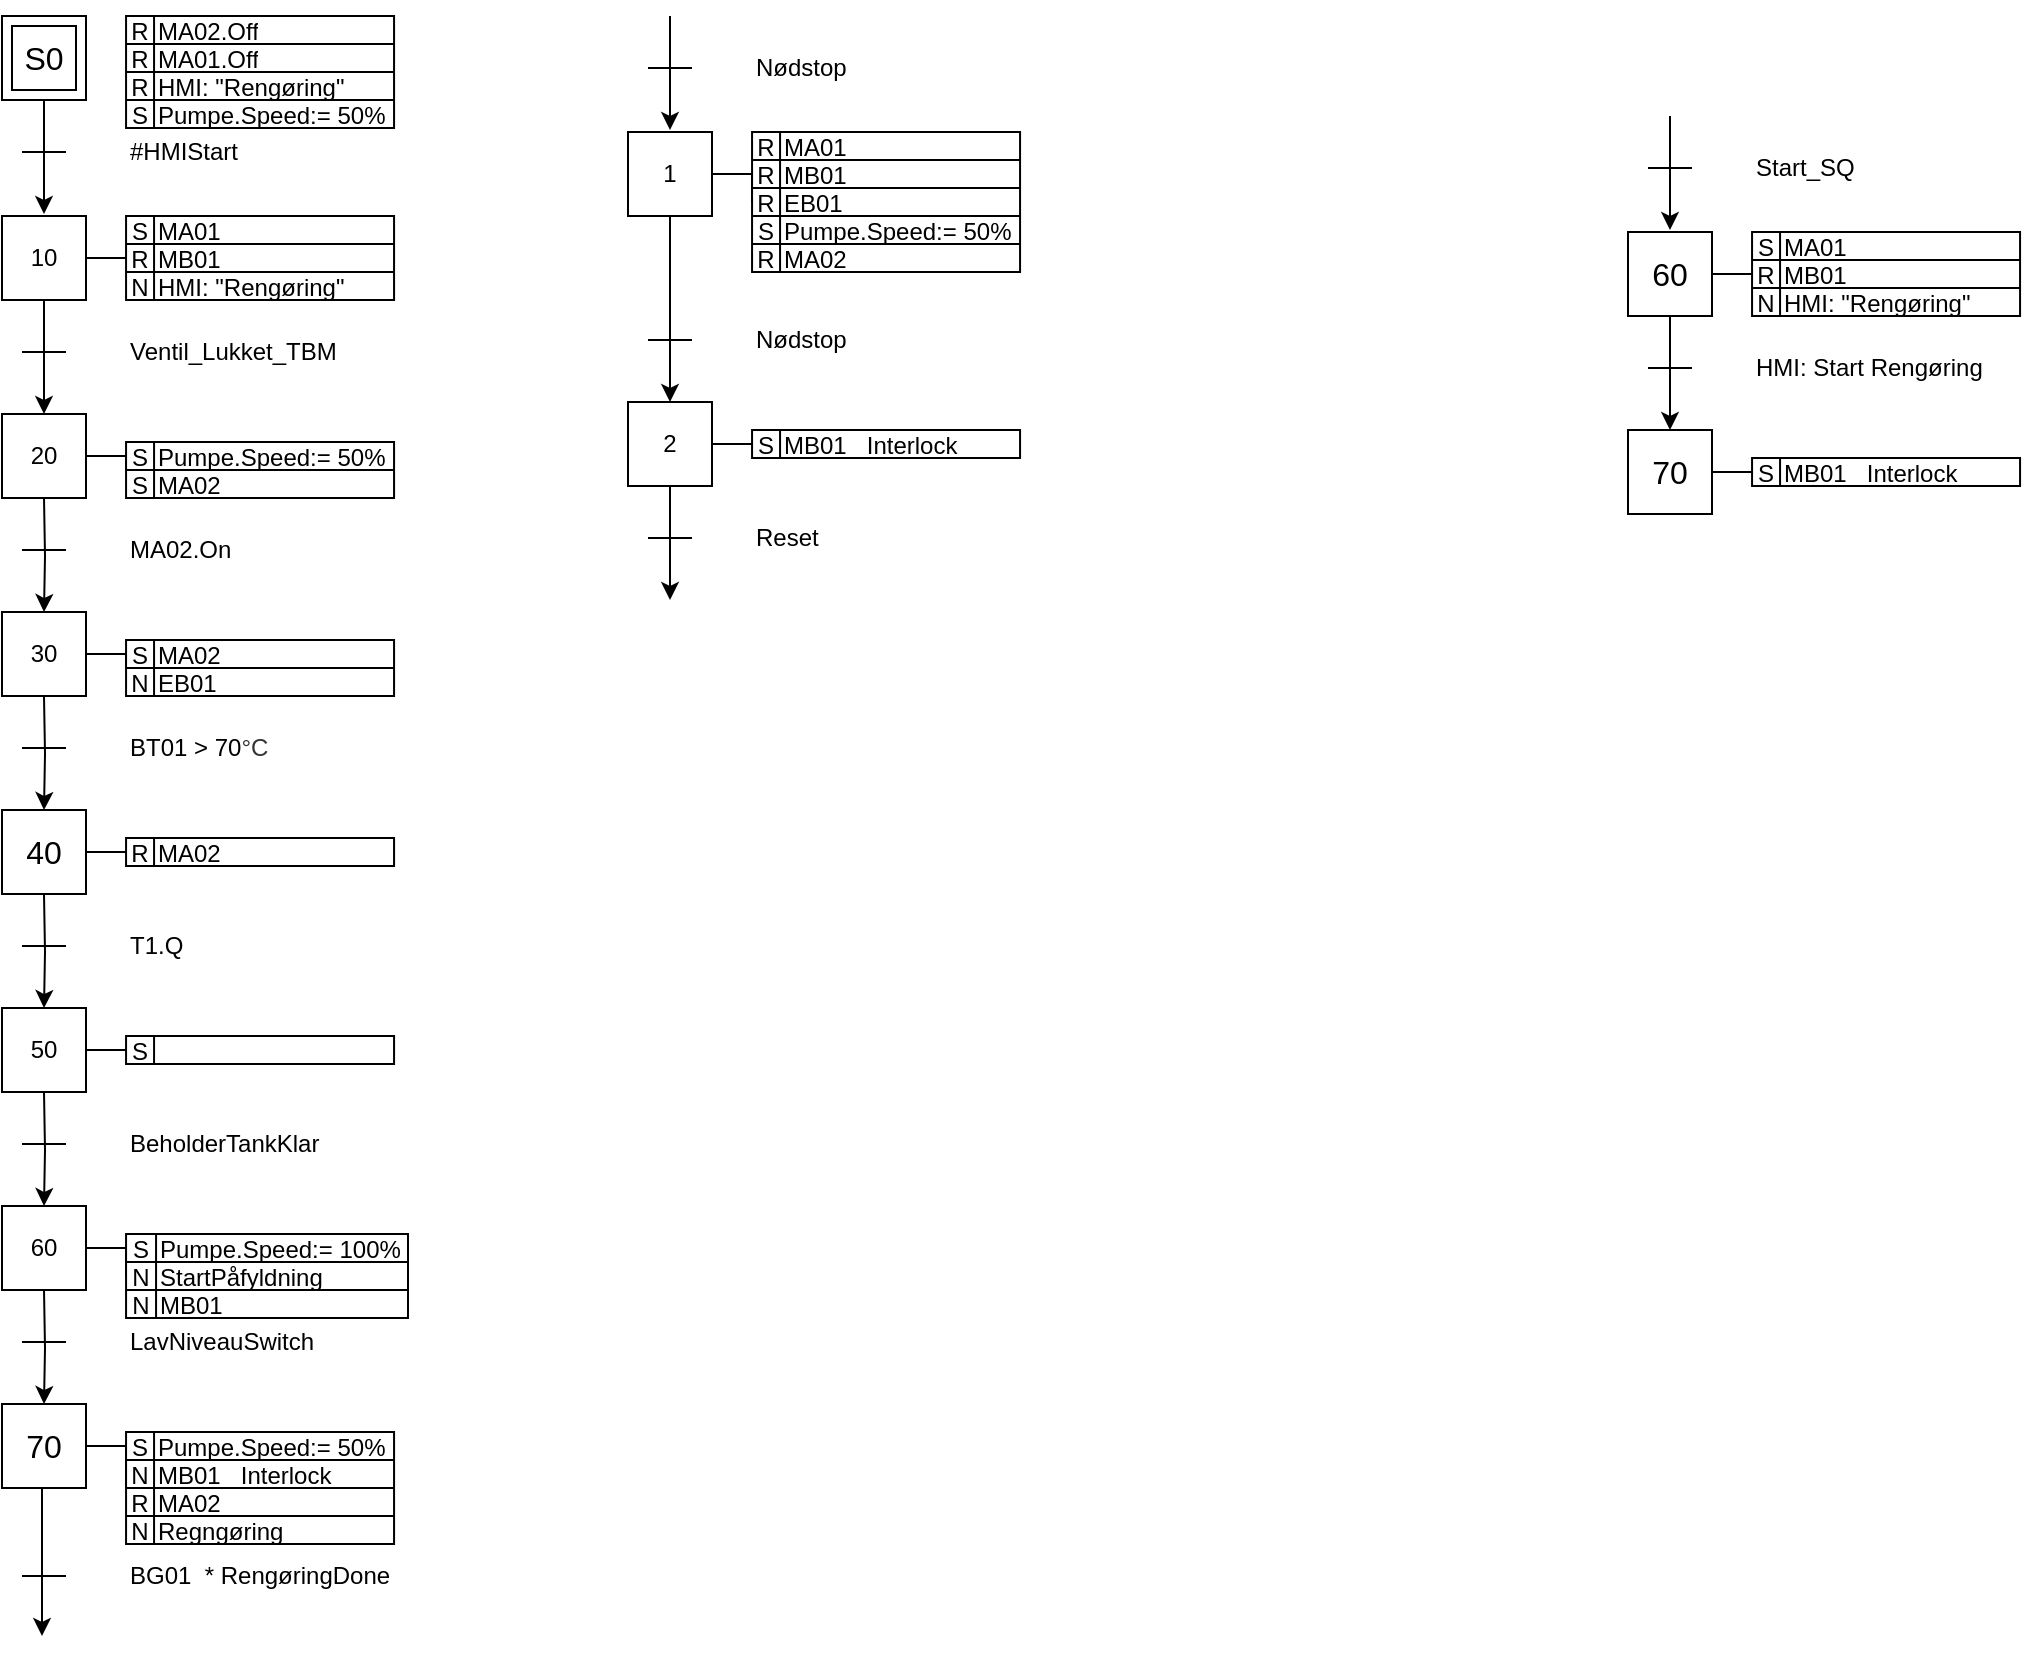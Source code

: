 <mxfile version="24.3.1" type="github">
  <diagram name="Page-1" id="NbfsIK5s4W6ppTxl1Prs">
    <mxGraphModel dx="1421" dy="1440" grid="1" gridSize="10" guides="1" tooltips="1" connect="1" arrows="1" fold="1" page="1" pageScale="1" pageWidth="827" pageHeight="1169" math="0" shadow="0">
      <root>
        <mxCell id="0" />
        <mxCell id="1" parent="0" />
        <mxCell id="Tps_7IvrE-eYc0x_Tanh-2" value="0" style="whiteSpace=wrap;html=1;aspect=fixed;" vertex="1" parent="1">
          <mxGeometry x="-413" y="-1120" width="42" height="42" as="geometry" />
        </mxCell>
        <mxCell id="Tps_7IvrE-eYc0x_Tanh-3" value="&lt;font style=&quot;font-size: 16px;&quot;&gt;S0&lt;/font&gt;" style="whiteSpace=wrap;html=1;aspect=fixed;" vertex="1" parent="1">
          <mxGeometry x="-408" y="-1115" width="32" height="32" as="geometry" />
        </mxCell>
        <mxCell id="Tps_7IvrE-eYc0x_Tanh-4" style="edgeStyle=orthogonalEdgeStyle;rounded=0;orthogonalLoop=1;jettySize=auto;html=1;entryX=0.5;entryY=0;entryDx=0;entryDy=0;exitX=0.5;exitY=1;exitDx=0;exitDy=0;" edge="1" parent="1" source="Tps_7IvrE-eYc0x_Tanh-2">
          <mxGeometry relative="1" as="geometry">
            <mxPoint x="-391" y="-1080" as="sourcePoint" />
            <mxPoint x="-392" y="-1021" as="targetPoint" />
          </mxGeometry>
        </mxCell>
        <mxCell id="Tps_7IvrE-eYc0x_Tanh-5" value="" style="endArrow=none;html=1;" edge="1" parent="1">
          <mxGeometry width="50" height="50" relative="1" as="geometry">
            <mxPoint x="-403" y="-1052" as="sourcePoint" />
            <mxPoint x="-381" y="-1052" as="targetPoint" />
          </mxGeometry>
        </mxCell>
        <mxCell id="Tps_7IvrE-eYc0x_Tanh-6" value="#HMIStart" style="edgeLabel;html=1;align=left;verticalAlign=middle;resizable=0;points=[];labelBackgroundColor=none;fontSize=12;" connectable="0" vertex="1" parent="Tps_7IvrE-eYc0x_Tanh-5">
          <mxGeometry x="-0.871" y="-1" relative="1" as="geometry">
            <mxPoint x="50" y="-1" as="offset" />
          </mxGeometry>
        </mxCell>
        <mxCell id="Tps_7IvrE-eYc0x_Tanh-46" style="edgeStyle=orthogonalEdgeStyle;rounded=0;orthogonalLoop=1;jettySize=auto;html=1;entryX=0;entryY=0.5;entryDx=0;entryDy=0;endArrow=none;endFill=0;exitX=1;exitY=0.5;exitDx=0;exitDy=0;" edge="1" parent="1" source="Tps_7IvrE-eYc0x_Tanh-47" target="Tps_7IvrE-eYc0x_Tanh-48">
          <mxGeometry relative="1" as="geometry">
            <mxPoint x="-361.97" y="-979" as="sourcePoint" />
            <mxPoint x="-351" y="-999" as="targetPoint" />
          </mxGeometry>
        </mxCell>
        <mxCell id="Tps_7IvrE-eYc0x_Tanh-47" value="10" style="whiteSpace=wrap;html=1;aspect=fixed;" vertex="1" parent="1">
          <mxGeometry x="-413" y="-1020" width="42" height="42" as="geometry" />
        </mxCell>
        <mxCell id="Tps_7IvrE-eYc0x_Tanh-48" value="" style="shape=table;startSize=0;container=1;collapsible=0;childLayout=tableLayout;fontSize=12;rounded=1;swimlaneLine=1;align=left;spacing=2;" vertex="1" parent="1">
          <mxGeometry x="-350.97" y="-1020" width="134" height="42" as="geometry" />
        </mxCell>
        <mxCell id="Tps_7IvrE-eYc0x_Tanh-49" value="" style="shape=tableRow;horizontal=0;startSize=0;swimlaneHead=0;swimlaneBody=0;strokeColor=inherit;top=0;left=0;bottom=0;right=0;collapsible=0;dropTarget=0;fillColor=none;points=[[0,0.5],[1,0.5]];portConstraint=eastwest;fontSize=16;" vertex="1" parent="Tps_7IvrE-eYc0x_Tanh-48">
          <mxGeometry width="134" height="14" as="geometry" />
        </mxCell>
        <mxCell id="Tps_7IvrE-eYc0x_Tanh-50" value="S" style="shape=partialRectangle;html=1;whiteSpace=wrap;connectable=0;strokeColor=inherit;overflow=hidden;fillColor=none;top=0;left=0;bottom=0;right=0;pointerEvents=1;fontSize=12;align=center;verticalAlign=middle;labelPosition=center;verticalLabelPosition=middle;horizontal=1;spacing=0;" vertex="1" parent="Tps_7IvrE-eYc0x_Tanh-49">
          <mxGeometry width="14" height="14" as="geometry">
            <mxRectangle width="14" height="14" as="alternateBounds" />
          </mxGeometry>
        </mxCell>
        <mxCell id="Tps_7IvrE-eYc0x_Tanh-51" value="MA01" style="shape=partialRectangle;whiteSpace=wrap;connectable=0;strokeColor=inherit;overflow=hidden;fillColor=none;top=0;left=0;bottom=0;right=0;pointerEvents=1;fontSize=12;align=left;verticalAlign=middle;html=1;spacing=0;spacingLeft=2;" vertex="1" parent="Tps_7IvrE-eYc0x_Tanh-49">
          <mxGeometry x="14" width="120" height="14" as="geometry">
            <mxRectangle width="120" height="14" as="alternateBounds" />
          </mxGeometry>
        </mxCell>
        <mxCell id="Tps_7IvrE-eYc0x_Tanh-52" style="shape=tableRow;horizontal=0;startSize=0;swimlaneHead=0;swimlaneBody=0;strokeColor=inherit;top=0;left=0;bottom=0;right=0;collapsible=0;dropTarget=0;fillColor=none;points=[[0,0.5],[1,0.5]];portConstraint=eastwest;fontSize=16;" vertex="1" parent="Tps_7IvrE-eYc0x_Tanh-48">
          <mxGeometry y="14" width="134" height="14" as="geometry" />
        </mxCell>
        <mxCell id="Tps_7IvrE-eYc0x_Tanh-53" value="R" style="shape=partialRectangle;html=1;whiteSpace=wrap;connectable=0;strokeColor=inherit;overflow=hidden;fillColor=none;top=0;left=0;bottom=0;right=0;pointerEvents=1;fontSize=12;align=center;verticalAlign=middle;labelPosition=center;verticalLabelPosition=middle;horizontal=1;spacing=0;" vertex="1" parent="Tps_7IvrE-eYc0x_Tanh-52">
          <mxGeometry width="14" height="14" as="geometry">
            <mxRectangle width="14" height="14" as="alternateBounds" />
          </mxGeometry>
        </mxCell>
        <mxCell id="Tps_7IvrE-eYc0x_Tanh-54" value="MB01" style="shape=partialRectangle;whiteSpace=wrap;connectable=0;strokeColor=inherit;overflow=hidden;fillColor=none;top=0;left=0;bottom=0;right=0;pointerEvents=1;fontSize=12;align=left;verticalAlign=middle;html=1;spacing=0;spacingLeft=2;" vertex="1" parent="Tps_7IvrE-eYc0x_Tanh-52">
          <mxGeometry x="14" width="120" height="14" as="geometry">
            <mxRectangle width="120" height="14" as="alternateBounds" />
          </mxGeometry>
        </mxCell>
        <mxCell id="Tps_7IvrE-eYc0x_Tanh-55" style="shape=tableRow;horizontal=0;startSize=0;swimlaneHead=0;swimlaneBody=0;strokeColor=inherit;top=0;left=0;bottom=0;right=0;collapsible=0;dropTarget=0;fillColor=none;points=[[0,0.5],[1,0.5]];portConstraint=eastwest;fontSize=16;" vertex="1" parent="Tps_7IvrE-eYc0x_Tanh-48">
          <mxGeometry y="28" width="134" height="14" as="geometry" />
        </mxCell>
        <mxCell id="Tps_7IvrE-eYc0x_Tanh-56" value="N" style="shape=partialRectangle;html=1;whiteSpace=wrap;connectable=0;strokeColor=inherit;overflow=hidden;fillColor=none;top=0;left=0;bottom=0;right=0;pointerEvents=1;fontSize=12;align=center;verticalAlign=middle;labelPosition=center;verticalLabelPosition=middle;horizontal=1;spacing=0;" vertex="1" parent="Tps_7IvrE-eYc0x_Tanh-55">
          <mxGeometry width="14" height="14" as="geometry">
            <mxRectangle width="14" height="14" as="alternateBounds" />
          </mxGeometry>
        </mxCell>
        <mxCell id="Tps_7IvrE-eYc0x_Tanh-57" value="HMI: &quot;Rengøring&quot;" style="shape=partialRectangle;whiteSpace=wrap;connectable=0;strokeColor=inherit;overflow=hidden;fillColor=none;top=0;left=0;bottom=0;right=0;pointerEvents=1;fontSize=12;align=left;verticalAlign=middle;html=1;spacing=0;spacingLeft=2;" vertex="1" parent="Tps_7IvrE-eYc0x_Tanh-55">
          <mxGeometry x="14" width="120" height="14" as="geometry">
            <mxRectangle width="120" height="14" as="alternateBounds" />
          </mxGeometry>
        </mxCell>
        <mxCell id="Tps_7IvrE-eYc0x_Tanh-58" style="edgeStyle=orthogonalEdgeStyle;rounded=0;orthogonalLoop=1;jettySize=auto;html=1;entryX=0;entryY=0.5;entryDx=0;entryDy=0;endArrow=none;endFill=0;exitX=1;exitY=0.5;exitDx=0;exitDy=0;" edge="1" parent="1" source="Tps_7IvrE-eYc0x_Tanh-59" target="Tps_7IvrE-eYc0x_Tanh-63">
          <mxGeometry relative="1" as="geometry">
            <mxPoint x="-361.97" y="-880" as="sourcePoint" />
            <mxPoint x="-351" y="-900" as="targetPoint" />
          </mxGeometry>
        </mxCell>
        <mxCell id="Tps_7IvrE-eYc0x_Tanh-59" value="&lt;div&gt;20&lt;/div&gt;" style="whiteSpace=wrap;html=1;aspect=fixed;" vertex="1" parent="1">
          <mxGeometry x="-413" y="-921" width="42" height="42" as="geometry" />
        </mxCell>
        <mxCell id="Tps_7IvrE-eYc0x_Tanh-60" style="edgeStyle=orthogonalEdgeStyle;rounded=0;orthogonalLoop=1;jettySize=auto;html=1;entryX=0.5;entryY=0;entryDx=0;entryDy=0;exitX=0.5;exitY=1;exitDx=0;exitDy=0;" edge="1" parent="1" source="Tps_7IvrE-eYc0x_Tanh-47" target="Tps_7IvrE-eYc0x_Tanh-59">
          <mxGeometry relative="1" as="geometry">
            <mxPoint x="-391" y="-977" as="sourcePoint" />
            <mxPoint x="-392" y="-920" as="targetPoint" />
          </mxGeometry>
        </mxCell>
        <mxCell id="Tps_7IvrE-eYc0x_Tanh-61" value="" style="endArrow=none;html=1;" edge="1" parent="1">
          <mxGeometry width="50" height="50" relative="1" as="geometry">
            <mxPoint x="-403" y="-952" as="sourcePoint" />
            <mxPoint x="-381" y="-952" as="targetPoint" />
          </mxGeometry>
        </mxCell>
        <mxCell id="Tps_7IvrE-eYc0x_Tanh-62" value="Ventil_Lukket_TBM" style="edgeLabel;html=1;align=left;verticalAlign=middle;resizable=0;points=[];labelBackgroundColor=none;fontSize=12;" connectable="0" vertex="1" parent="Tps_7IvrE-eYc0x_Tanh-61">
          <mxGeometry x="-0.871" y="-1" relative="1" as="geometry">
            <mxPoint x="50" y="-1" as="offset" />
          </mxGeometry>
        </mxCell>
        <mxCell id="Tps_7IvrE-eYc0x_Tanh-63" value="" style="shape=table;startSize=0;container=1;collapsible=0;childLayout=tableLayout;fontSize=12;rounded=1;swimlaneLine=1;align=left;spacing=2;" vertex="1" parent="1">
          <mxGeometry x="-350.97" y="-907" width="134" height="28" as="geometry" />
        </mxCell>
        <mxCell id="Tps_7IvrE-eYc0x_Tanh-64" value="" style="shape=tableRow;horizontal=0;startSize=0;swimlaneHead=0;swimlaneBody=0;strokeColor=inherit;top=0;left=0;bottom=0;right=0;collapsible=0;dropTarget=0;fillColor=none;points=[[0,0.5],[1,0.5]];portConstraint=eastwest;fontSize=16;" vertex="1" parent="Tps_7IvrE-eYc0x_Tanh-63">
          <mxGeometry width="134" height="14" as="geometry" />
        </mxCell>
        <mxCell id="Tps_7IvrE-eYc0x_Tanh-65" value="S" style="shape=partialRectangle;html=1;whiteSpace=wrap;connectable=0;strokeColor=inherit;overflow=hidden;fillColor=none;top=0;left=0;bottom=0;right=0;pointerEvents=1;fontSize=12;align=center;verticalAlign=middle;labelPosition=center;verticalLabelPosition=middle;horizontal=1;spacing=0;" vertex="1" parent="Tps_7IvrE-eYc0x_Tanh-64">
          <mxGeometry width="14" height="14" as="geometry">
            <mxRectangle width="14" height="14" as="alternateBounds" />
          </mxGeometry>
        </mxCell>
        <mxCell id="Tps_7IvrE-eYc0x_Tanh-66" value="&lt;div&gt;Pumpe.Speed:= 50%&lt;/div&gt;" style="shape=partialRectangle;whiteSpace=wrap;connectable=0;strokeColor=inherit;overflow=hidden;fillColor=none;top=0;left=0;bottom=0;right=0;pointerEvents=1;fontSize=12;align=left;verticalAlign=middle;html=1;spacing=0;spacingLeft=2;" vertex="1" parent="Tps_7IvrE-eYc0x_Tanh-64">
          <mxGeometry x="14" width="120" height="14" as="geometry">
            <mxRectangle width="120" height="14" as="alternateBounds" />
          </mxGeometry>
        </mxCell>
        <mxCell id="Tps_7IvrE-eYc0x_Tanh-291" style="shape=tableRow;horizontal=0;startSize=0;swimlaneHead=0;swimlaneBody=0;strokeColor=inherit;top=0;left=0;bottom=0;right=0;collapsible=0;dropTarget=0;fillColor=none;points=[[0,0.5],[1,0.5]];portConstraint=eastwest;fontSize=16;" vertex="1" parent="Tps_7IvrE-eYc0x_Tanh-63">
          <mxGeometry y="14" width="134" height="14" as="geometry" />
        </mxCell>
        <mxCell id="Tps_7IvrE-eYc0x_Tanh-292" value="S" style="shape=partialRectangle;html=1;whiteSpace=wrap;connectable=0;strokeColor=inherit;overflow=hidden;fillColor=none;top=0;left=0;bottom=0;right=0;pointerEvents=1;fontSize=12;align=center;verticalAlign=middle;labelPosition=center;verticalLabelPosition=middle;horizontal=1;spacing=0;" vertex="1" parent="Tps_7IvrE-eYc0x_Tanh-291">
          <mxGeometry width="14" height="14" as="geometry">
            <mxRectangle width="14" height="14" as="alternateBounds" />
          </mxGeometry>
        </mxCell>
        <mxCell id="Tps_7IvrE-eYc0x_Tanh-293" value="MA02" style="shape=partialRectangle;whiteSpace=wrap;connectable=0;strokeColor=inherit;overflow=hidden;fillColor=none;top=0;left=0;bottom=0;right=0;pointerEvents=1;fontSize=12;align=left;verticalAlign=middle;html=1;spacing=0;spacingLeft=2;" vertex="1" parent="Tps_7IvrE-eYc0x_Tanh-291">
          <mxGeometry x="14" width="120" height="14" as="geometry">
            <mxRectangle width="120" height="14" as="alternateBounds" />
          </mxGeometry>
        </mxCell>
        <mxCell id="Tps_7IvrE-eYc0x_Tanh-131" style="edgeStyle=orthogonalEdgeStyle;rounded=0;orthogonalLoop=1;jettySize=auto;html=1;entryX=0.5;entryY=0;entryDx=0;entryDy=0;exitX=0.5;exitY=1;exitDx=0;exitDy=0;" edge="1" parent="1">
          <mxGeometry relative="1" as="geometry">
            <mxPoint x="421" y="-1070" as="sourcePoint" />
            <mxPoint x="421" y="-1013" as="targetPoint" />
          </mxGeometry>
        </mxCell>
        <mxCell id="Tps_7IvrE-eYc0x_Tanh-132" value="" style="endArrow=none;html=1;" edge="1" parent="1">
          <mxGeometry width="50" height="50" relative="1" as="geometry">
            <mxPoint x="410" y="-1044" as="sourcePoint" />
            <mxPoint x="432" y="-1044" as="targetPoint" />
          </mxGeometry>
        </mxCell>
        <mxCell id="Tps_7IvrE-eYc0x_Tanh-133" value="Start_SQ" style="edgeLabel;html=1;align=left;verticalAlign=middle;resizable=0;points=[];labelBackgroundColor=none;fontSize=12;" connectable="0" vertex="1" parent="Tps_7IvrE-eYc0x_Tanh-132">
          <mxGeometry x="-0.871" y="-1" relative="1" as="geometry">
            <mxPoint x="50" y="-1" as="offset" />
          </mxGeometry>
        </mxCell>
        <mxCell id="Tps_7IvrE-eYc0x_Tanh-134" style="edgeStyle=orthogonalEdgeStyle;rounded=0;orthogonalLoop=1;jettySize=auto;html=1;entryX=0;entryY=0.5;entryDx=0;entryDy=0;endArrow=none;endFill=0;exitX=1;exitY=0.5;exitDx=0;exitDy=0;" edge="1" parent="1" source="Tps_7IvrE-eYc0x_Tanh-135" target="Tps_7IvrE-eYc0x_Tanh-136">
          <mxGeometry relative="1" as="geometry">
            <mxPoint x="451.03" y="-971" as="sourcePoint" />
            <mxPoint x="462" y="-991" as="targetPoint" />
          </mxGeometry>
        </mxCell>
        <mxCell id="Tps_7IvrE-eYc0x_Tanh-135" value="&lt;span style=&quot;font-size: 16px;&quot;&gt;60&lt;/span&gt;" style="whiteSpace=wrap;html=1;aspect=fixed;" vertex="1" parent="1">
          <mxGeometry x="400" y="-1012" width="42" height="42" as="geometry" />
        </mxCell>
        <mxCell id="Tps_7IvrE-eYc0x_Tanh-136" value="" style="shape=table;startSize=0;container=1;collapsible=0;childLayout=tableLayout;fontSize=12;rounded=1;swimlaneLine=1;align=left;spacing=2;" vertex="1" parent="1">
          <mxGeometry x="462.03" y="-1012" width="134" height="42" as="geometry" />
        </mxCell>
        <mxCell id="Tps_7IvrE-eYc0x_Tanh-137" value="" style="shape=tableRow;horizontal=0;startSize=0;swimlaneHead=0;swimlaneBody=0;strokeColor=inherit;top=0;left=0;bottom=0;right=0;collapsible=0;dropTarget=0;fillColor=none;points=[[0,0.5],[1,0.5]];portConstraint=eastwest;fontSize=16;" vertex="1" parent="Tps_7IvrE-eYc0x_Tanh-136">
          <mxGeometry width="134" height="14" as="geometry" />
        </mxCell>
        <mxCell id="Tps_7IvrE-eYc0x_Tanh-138" value="S" style="shape=partialRectangle;html=1;whiteSpace=wrap;connectable=0;strokeColor=inherit;overflow=hidden;fillColor=none;top=0;left=0;bottom=0;right=0;pointerEvents=1;fontSize=12;align=center;verticalAlign=middle;labelPosition=center;verticalLabelPosition=middle;horizontal=1;spacing=0;" vertex="1" parent="Tps_7IvrE-eYc0x_Tanh-137">
          <mxGeometry width="14" height="14" as="geometry">
            <mxRectangle width="14" height="14" as="alternateBounds" />
          </mxGeometry>
        </mxCell>
        <mxCell id="Tps_7IvrE-eYc0x_Tanh-139" value="MA01" style="shape=partialRectangle;whiteSpace=wrap;connectable=0;strokeColor=inherit;overflow=hidden;fillColor=none;top=0;left=0;bottom=0;right=0;pointerEvents=1;fontSize=12;align=left;verticalAlign=middle;html=1;spacing=0;spacingLeft=2;" vertex="1" parent="Tps_7IvrE-eYc0x_Tanh-137">
          <mxGeometry x="14" width="120" height="14" as="geometry">
            <mxRectangle width="120" height="14" as="alternateBounds" />
          </mxGeometry>
        </mxCell>
        <mxCell id="Tps_7IvrE-eYc0x_Tanh-140" style="shape=tableRow;horizontal=0;startSize=0;swimlaneHead=0;swimlaneBody=0;strokeColor=inherit;top=0;left=0;bottom=0;right=0;collapsible=0;dropTarget=0;fillColor=none;points=[[0,0.5],[1,0.5]];portConstraint=eastwest;fontSize=16;" vertex="1" parent="Tps_7IvrE-eYc0x_Tanh-136">
          <mxGeometry y="14" width="134" height="14" as="geometry" />
        </mxCell>
        <mxCell id="Tps_7IvrE-eYc0x_Tanh-141" value="R" style="shape=partialRectangle;html=1;whiteSpace=wrap;connectable=0;strokeColor=inherit;overflow=hidden;fillColor=none;top=0;left=0;bottom=0;right=0;pointerEvents=1;fontSize=12;align=center;verticalAlign=middle;labelPosition=center;verticalLabelPosition=middle;horizontal=1;spacing=0;" vertex="1" parent="Tps_7IvrE-eYc0x_Tanh-140">
          <mxGeometry width="14" height="14" as="geometry">
            <mxRectangle width="14" height="14" as="alternateBounds" />
          </mxGeometry>
        </mxCell>
        <mxCell id="Tps_7IvrE-eYc0x_Tanh-142" value="MB01" style="shape=partialRectangle;whiteSpace=wrap;connectable=0;strokeColor=inherit;overflow=hidden;fillColor=none;top=0;left=0;bottom=0;right=0;pointerEvents=1;fontSize=12;align=left;verticalAlign=middle;html=1;spacing=0;spacingLeft=2;" vertex="1" parent="Tps_7IvrE-eYc0x_Tanh-140">
          <mxGeometry x="14" width="120" height="14" as="geometry">
            <mxRectangle width="120" height="14" as="alternateBounds" />
          </mxGeometry>
        </mxCell>
        <mxCell id="Tps_7IvrE-eYc0x_Tanh-143" style="shape=tableRow;horizontal=0;startSize=0;swimlaneHead=0;swimlaneBody=0;strokeColor=inherit;top=0;left=0;bottom=0;right=0;collapsible=0;dropTarget=0;fillColor=none;points=[[0,0.5],[1,0.5]];portConstraint=eastwest;fontSize=16;" vertex="1" parent="Tps_7IvrE-eYc0x_Tanh-136">
          <mxGeometry y="28" width="134" height="14" as="geometry" />
        </mxCell>
        <mxCell id="Tps_7IvrE-eYc0x_Tanh-144" value="N" style="shape=partialRectangle;html=1;whiteSpace=wrap;connectable=0;strokeColor=inherit;overflow=hidden;fillColor=none;top=0;left=0;bottom=0;right=0;pointerEvents=1;fontSize=12;align=center;verticalAlign=middle;labelPosition=center;verticalLabelPosition=middle;horizontal=1;spacing=0;" vertex="1" parent="Tps_7IvrE-eYc0x_Tanh-143">
          <mxGeometry width="14" height="14" as="geometry">
            <mxRectangle width="14" height="14" as="alternateBounds" />
          </mxGeometry>
        </mxCell>
        <mxCell id="Tps_7IvrE-eYc0x_Tanh-145" value="HMI: &quot;Rengøring&quot;" style="shape=partialRectangle;whiteSpace=wrap;connectable=0;strokeColor=inherit;overflow=hidden;fillColor=none;top=0;left=0;bottom=0;right=0;pointerEvents=1;fontSize=12;align=left;verticalAlign=middle;html=1;spacing=0;spacingLeft=2;" vertex="1" parent="Tps_7IvrE-eYc0x_Tanh-143">
          <mxGeometry x="14" width="120" height="14" as="geometry">
            <mxRectangle width="120" height="14" as="alternateBounds" />
          </mxGeometry>
        </mxCell>
        <mxCell id="Tps_7IvrE-eYc0x_Tanh-146" style="edgeStyle=orthogonalEdgeStyle;rounded=0;orthogonalLoop=1;jettySize=auto;html=1;entryX=0;entryY=0.5;entryDx=0;entryDy=0;endArrow=none;endFill=0;exitX=1;exitY=0.5;exitDx=0;exitDy=0;" edge="1" parent="1" source="Tps_7IvrE-eYc0x_Tanh-147" target="Tps_7IvrE-eYc0x_Tanh-151">
          <mxGeometry relative="1" as="geometry">
            <mxPoint x="451.03" y="-872" as="sourcePoint" />
            <mxPoint x="462" y="-892" as="targetPoint" />
          </mxGeometry>
        </mxCell>
        <mxCell id="Tps_7IvrE-eYc0x_Tanh-147" value="&lt;span style=&quot;font-size: 16px;&quot;&gt;70&lt;/span&gt;" style="whiteSpace=wrap;html=1;aspect=fixed;" vertex="1" parent="1">
          <mxGeometry x="400" y="-913" width="42" height="42" as="geometry" />
        </mxCell>
        <mxCell id="Tps_7IvrE-eYc0x_Tanh-148" style="edgeStyle=orthogonalEdgeStyle;rounded=0;orthogonalLoop=1;jettySize=auto;html=1;entryX=0.5;entryY=0;entryDx=0;entryDy=0;exitX=0.5;exitY=1;exitDx=0;exitDy=0;" edge="1" parent="1" source="Tps_7IvrE-eYc0x_Tanh-135" target="Tps_7IvrE-eYc0x_Tanh-147">
          <mxGeometry relative="1" as="geometry">
            <mxPoint x="422" y="-969" as="sourcePoint" />
            <mxPoint x="421" y="-912" as="targetPoint" />
          </mxGeometry>
        </mxCell>
        <mxCell id="Tps_7IvrE-eYc0x_Tanh-149" value="" style="endArrow=none;html=1;" edge="1" parent="1">
          <mxGeometry width="50" height="50" relative="1" as="geometry">
            <mxPoint x="410" y="-944" as="sourcePoint" />
            <mxPoint x="432" y="-944" as="targetPoint" />
          </mxGeometry>
        </mxCell>
        <mxCell id="Tps_7IvrE-eYc0x_Tanh-150" value="HMI: Start Rengøring" style="edgeLabel;html=1;align=left;verticalAlign=middle;resizable=0;points=[];labelBackgroundColor=none;fontSize=12;" connectable="0" vertex="1" parent="Tps_7IvrE-eYc0x_Tanh-149">
          <mxGeometry x="-0.871" y="-1" relative="1" as="geometry">
            <mxPoint x="50" y="-1" as="offset" />
          </mxGeometry>
        </mxCell>
        <mxCell id="Tps_7IvrE-eYc0x_Tanh-151" value="" style="shape=table;startSize=0;container=1;collapsible=0;childLayout=tableLayout;fontSize=12;rounded=1;swimlaneLine=1;align=left;spacing=2;" vertex="1" parent="1">
          <mxGeometry x="462.03" y="-899" width="134" height="14" as="geometry" />
        </mxCell>
        <mxCell id="Tps_7IvrE-eYc0x_Tanh-152" value="" style="shape=tableRow;horizontal=0;startSize=0;swimlaneHead=0;swimlaneBody=0;strokeColor=inherit;top=0;left=0;bottom=0;right=0;collapsible=0;dropTarget=0;fillColor=none;points=[[0,0.5],[1,0.5]];portConstraint=eastwest;fontSize=16;" vertex="1" parent="Tps_7IvrE-eYc0x_Tanh-151">
          <mxGeometry width="134" height="14" as="geometry" />
        </mxCell>
        <mxCell id="Tps_7IvrE-eYc0x_Tanh-153" value="S" style="shape=partialRectangle;html=1;whiteSpace=wrap;connectable=0;strokeColor=inherit;overflow=hidden;fillColor=none;top=0;left=0;bottom=0;right=0;pointerEvents=1;fontSize=12;align=center;verticalAlign=middle;labelPosition=center;verticalLabelPosition=middle;horizontal=1;spacing=0;" vertex="1" parent="Tps_7IvrE-eYc0x_Tanh-152">
          <mxGeometry width="14" height="14" as="geometry">
            <mxRectangle width="14" height="14" as="alternateBounds" />
          </mxGeometry>
        </mxCell>
        <mxCell id="Tps_7IvrE-eYc0x_Tanh-154" value="MB01_ Interlock" style="shape=partialRectangle;whiteSpace=wrap;connectable=0;strokeColor=inherit;overflow=hidden;fillColor=none;top=0;left=0;bottom=0;right=0;pointerEvents=1;fontSize=12;align=left;verticalAlign=middle;html=1;spacing=0;spacingLeft=2;" vertex="1" parent="Tps_7IvrE-eYc0x_Tanh-152">
          <mxGeometry x="14" width="120" height="14" as="geometry">
            <mxRectangle width="120" height="14" as="alternateBounds" />
          </mxGeometry>
        </mxCell>
        <mxCell id="Tps_7IvrE-eYc0x_Tanh-155" style="edgeStyle=orthogonalEdgeStyle;rounded=0;orthogonalLoop=1;jettySize=auto;html=1;entryX=0;entryY=0.5;entryDx=0;entryDy=0;endArrow=none;endFill=0;exitX=1;exitY=0.5;exitDx=0;exitDy=0;" edge="1" parent="1" source="Tps_7IvrE-eYc0x_Tanh-156" target="Tps_7IvrE-eYc0x_Tanh-160">
          <mxGeometry relative="1" as="geometry">
            <mxPoint x="-361.97" y="-781" as="sourcePoint" />
            <mxPoint x="-351" y="-801" as="targetPoint" />
          </mxGeometry>
        </mxCell>
        <mxCell id="Tps_7IvrE-eYc0x_Tanh-156" value="30" style="whiteSpace=wrap;html=1;aspect=fixed;" vertex="1" parent="1">
          <mxGeometry x="-413" y="-822" width="42" height="42" as="geometry" />
        </mxCell>
        <mxCell id="Tps_7IvrE-eYc0x_Tanh-157" style="edgeStyle=orthogonalEdgeStyle;rounded=0;orthogonalLoop=1;jettySize=auto;html=1;entryX=0.5;entryY=0;entryDx=0;entryDy=0;exitX=0.5;exitY=1;exitDx=0;exitDy=0;" edge="1" parent="1" target="Tps_7IvrE-eYc0x_Tanh-156">
          <mxGeometry relative="1" as="geometry">
            <mxPoint x="-392" y="-879" as="sourcePoint" />
            <mxPoint x="-392" y="-821" as="targetPoint" />
          </mxGeometry>
        </mxCell>
        <mxCell id="Tps_7IvrE-eYc0x_Tanh-158" value="" style="endArrow=none;html=1;" edge="1" parent="1">
          <mxGeometry width="50" height="50" relative="1" as="geometry">
            <mxPoint x="-403" y="-853" as="sourcePoint" />
            <mxPoint x="-381" y="-853" as="targetPoint" />
          </mxGeometry>
        </mxCell>
        <mxCell id="Tps_7IvrE-eYc0x_Tanh-159" value="MA02.On" style="edgeLabel;html=1;align=left;verticalAlign=middle;resizable=0;points=[];labelBackgroundColor=none;fontSize=12;" connectable="0" vertex="1" parent="Tps_7IvrE-eYc0x_Tanh-158">
          <mxGeometry x="-0.871" y="-1" relative="1" as="geometry">
            <mxPoint x="50" y="-1" as="offset" />
          </mxGeometry>
        </mxCell>
        <mxCell id="Tps_7IvrE-eYc0x_Tanh-160" value="" style="shape=table;startSize=0;container=1;collapsible=0;childLayout=tableLayout;fontSize=12;rounded=1;swimlaneLine=1;align=left;spacing=2;" vertex="1" parent="1">
          <mxGeometry x="-350.97" y="-808" width="134" height="28" as="geometry" />
        </mxCell>
        <mxCell id="Tps_7IvrE-eYc0x_Tanh-161" value="" style="shape=tableRow;horizontal=0;startSize=0;swimlaneHead=0;swimlaneBody=0;strokeColor=inherit;top=0;left=0;bottom=0;right=0;collapsible=0;dropTarget=0;fillColor=none;points=[[0,0.5],[1,0.5]];portConstraint=eastwest;fontSize=16;" vertex="1" parent="Tps_7IvrE-eYc0x_Tanh-160">
          <mxGeometry width="134" height="14" as="geometry" />
        </mxCell>
        <mxCell id="Tps_7IvrE-eYc0x_Tanh-162" value="S" style="shape=partialRectangle;html=1;whiteSpace=wrap;connectable=0;strokeColor=inherit;overflow=hidden;fillColor=none;top=0;left=0;bottom=0;right=0;pointerEvents=1;fontSize=12;align=center;verticalAlign=middle;labelPosition=center;verticalLabelPosition=middle;horizontal=1;spacing=0;" vertex="1" parent="Tps_7IvrE-eYc0x_Tanh-161">
          <mxGeometry width="14" height="14" as="geometry">
            <mxRectangle width="14" height="14" as="alternateBounds" />
          </mxGeometry>
        </mxCell>
        <mxCell id="Tps_7IvrE-eYc0x_Tanh-163" value="MA02" style="shape=partialRectangle;whiteSpace=wrap;connectable=0;strokeColor=inherit;overflow=hidden;fillColor=none;top=0;left=0;bottom=0;right=0;pointerEvents=1;fontSize=12;align=left;verticalAlign=middle;html=1;spacing=0;spacingLeft=2;" vertex="1" parent="Tps_7IvrE-eYc0x_Tanh-161">
          <mxGeometry x="14" width="120" height="14" as="geometry">
            <mxRectangle width="120" height="14" as="alternateBounds" />
          </mxGeometry>
        </mxCell>
        <mxCell id="Tps_7IvrE-eYc0x_Tanh-308" style="shape=tableRow;horizontal=0;startSize=0;swimlaneHead=0;swimlaneBody=0;strokeColor=inherit;top=0;left=0;bottom=0;right=0;collapsible=0;dropTarget=0;fillColor=none;points=[[0,0.5],[1,0.5]];portConstraint=eastwest;fontSize=16;" vertex="1" parent="Tps_7IvrE-eYc0x_Tanh-160">
          <mxGeometry y="14" width="134" height="14" as="geometry" />
        </mxCell>
        <mxCell id="Tps_7IvrE-eYc0x_Tanh-309" value="N" style="shape=partialRectangle;html=1;whiteSpace=wrap;connectable=0;strokeColor=inherit;overflow=hidden;fillColor=none;top=0;left=0;bottom=0;right=0;pointerEvents=1;fontSize=12;align=center;verticalAlign=middle;labelPosition=center;verticalLabelPosition=middle;horizontal=1;spacing=0;" vertex="1" parent="Tps_7IvrE-eYc0x_Tanh-308">
          <mxGeometry width="14" height="14" as="geometry">
            <mxRectangle width="14" height="14" as="alternateBounds" />
          </mxGeometry>
        </mxCell>
        <mxCell id="Tps_7IvrE-eYc0x_Tanh-310" value="EB01" style="shape=partialRectangle;whiteSpace=wrap;connectable=0;strokeColor=inherit;overflow=hidden;fillColor=none;top=0;left=0;bottom=0;right=0;pointerEvents=1;fontSize=12;align=left;verticalAlign=middle;html=1;spacing=0;spacingLeft=2;" vertex="1" parent="Tps_7IvrE-eYc0x_Tanh-308">
          <mxGeometry x="14" width="120" height="14" as="geometry">
            <mxRectangle width="120" height="14" as="alternateBounds" />
          </mxGeometry>
        </mxCell>
        <mxCell id="Tps_7IvrE-eYc0x_Tanh-164" style="edgeStyle=orthogonalEdgeStyle;rounded=0;orthogonalLoop=1;jettySize=auto;html=1;entryX=0;entryY=0.5;entryDx=0;entryDy=0;endArrow=none;endFill=0;exitX=1;exitY=0.5;exitDx=0;exitDy=0;" edge="1" parent="1" source="Tps_7IvrE-eYc0x_Tanh-165" target="Tps_7IvrE-eYc0x_Tanh-169">
          <mxGeometry relative="1" as="geometry">
            <mxPoint x="-361.97" y="-682" as="sourcePoint" />
            <mxPoint x="-351" y="-702" as="targetPoint" />
          </mxGeometry>
        </mxCell>
        <mxCell id="Tps_7IvrE-eYc0x_Tanh-165" value="&lt;span style=&quot;font-size: 16px;&quot;&gt;40&lt;br&gt;&lt;/span&gt;" style="whiteSpace=wrap;html=1;aspect=fixed;" vertex="1" parent="1">
          <mxGeometry x="-413" y="-723" width="42" height="42" as="geometry" />
        </mxCell>
        <mxCell id="Tps_7IvrE-eYc0x_Tanh-166" style="edgeStyle=orthogonalEdgeStyle;rounded=0;orthogonalLoop=1;jettySize=auto;html=1;entryX=0.5;entryY=0;entryDx=0;entryDy=0;exitX=0.5;exitY=1;exitDx=0;exitDy=0;" edge="1" parent="1" target="Tps_7IvrE-eYc0x_Tanh-165">
          <mxGeometry relative="1" as="geometry">
            <mxPoint x="-392" y="-780" as="sourcePoint" />
            <mxPoint x="-392" y="-722" as="targetPoint" />
          </mxGeometry>
        </mxCell>
        <mxCell id="Tps_7IvrE-eYc0x_Tanh-167" value="" style="endArrow=none;html=1;" edge="1" parent="1">
          <mxGeometry width="50" height="50" relative="1" as="geometry">
            <mxPoint x="-403" y="-754" as="sourcePoint" />
            <mxPoint x="-381" y="-754" as="targetPoint" />
          </mxGeometry>
        </mxCell>
        <mxCell id="Tps_7IvrE-eYc0x_Tanh-168" value="BT01 &amp;gt;&lt;font face=&quot;Helvetica&quot;&gt; 70&lt;span style=&quot;color: rgb(51, 51, 51); text-wrap: wrap;&quot;&gt;&lt;font style=&quot;font-size: 12px;&quot;&gt;°C&lt;/font&gt;&lt;/span&gt;&lt;/font&gt;" style="edgeLabel;html=1;align=left;verticalAlign=middle;resizable=0;points=[];labelBackgroundColor=none;fontSize=12;" connectable="0" vertex="1" parent="Tps_7IvrE-eYc0x_Tanh-167">
          <mxGeometry x="-0.871" y="-1" relative="1" as="geometry">
            <mxPoint x="50" y="-1" as="offset" />
          </mxGeometry>
        </mxCell>
        <mxCell id="Tps_7IvrE-eYc0x_Tanh-169" value="" style="shape=table;startSize=0;container=1;collapsible=0;childLayout=tableLayout;fontSize=12;rounded=1;swimlaneLine=1;align=left;spacing=2;" vertex="1" parent="1">
          <mxGeometry x="-350.97" y="-709" width="134" height="14" as="geometry" />
        </mxCell>
        <mxCell id="Tps_7IvrE-eYc0x_Tanh-170" value="" style="shape=tableRow;horizontal=0;startSize=0;swimlaneHead=0;swimlaneBody=0;strokeColor=inherit;top=0;left=0;bottom=0;right=0;collapsible=0;dropTarget=0;fillColor=none;points=[[0,0.5],[1,0.5]];portConstraint=eastwest;fontSize=16;" vertex="1" parent="Tps_7IvrE-eYc0x_Tanh-169">
          <mxGeometry width="134" height="14" as="geometry" />
        </mxCell>
        <mxCell id="Tps_7IvrE-eYc0x_Tanh-171" value="R" style="shape=partialRectangle;html=1;whiteSpace=wrap;connectable=0;strokeColor=inherit;overflow=hidden;fillColor=none;top=0;left=0;bottom=0;right=0;pointerEvents=1;fontSize=12;align=center;verticalAlign=middle;labelPosition=center;verticalLabelPosition=middle;horizontal=1;spacing=0;" vertex="1" parent="Tps_7IvrE-eYc0x_Tanh-170">
          <mxGeometry width="14" height="14" as="geometry">
            <mxRectangle width="14" height="14" as="alternateBounds" />
          </mxGeometry>
        </mxCell>
        <mxCell id="Tps_7IvrE-eYc0x_Tanh-172" value="MA02" style="shape=partialRectangle;whiteSpace=wrap;connectable=0;strokeColor=inherit;overflow=hidden;fillColor=none;top=0;left=0;bottom=0;right=0;pointerEvents=1;fontSize=12;align=left;verticalAlign=middle;html=1;spacing=0;spacingLeft=2;" vertex="1" parent="Tps_7IvrE-eYc0x_Tanh-170">
          <mxGeometry x="14" width="120" height="14" as="geometry">
            <mxRectangle width="120" height="14" as="alternateBounds" />
          </mxGeometry>
        </mxCell>
        <mxCell id="Tps_7IvrE-eYc0x_Tanh-173" style="edgeStyle=orthogonalEdgeStyle;rounded=0;orthogonalLoop=1;jettySize=auto;html=1;entryX=0;entryY=0.5;entryDx=0;entryDy=0;endArrow=none;endFill=0;exitX=1;exitY=0.5;exitDx=0;exitDy=0;" edge="1" parent="1" source="Tps_7IvrE-eYc0x_Tanh-174" target="Tps_7IvrE-eYc0x_Tanh-178">
          <mxGeometry relative="1" as="geometry">
            <mxPoint x="-361.97" y="-583" as="sourcePoint" />
            <mxPoint x="-351" y="-603" as="targetPoint" />
          </mxGeometry>
        </mxCell>
        <mxCell id="Tps_7IvrE-eYc0x_Tanh-174" value="50" style="whiteSpace=wrap;html=1;aspect=fixed;" vertex="1" parent="1">
          <mxGeometry x="-413" y="-624" width="42" height="42" as="geometry" />
        </mxCell>
        <mxCell id="Tps_7IvrE-eYc0x_Tanh-175" style="edgeStyle=orthogonalEdgeStyle;rounded=0;orthogonalLoop=1;jettySize=auto;html=1;entryX=0.5;entryY=0;entryDx=0;entryDy=0;exitX=0.5;exitY=1;exitDx=0;exitDy=0;" edge="1" parent="1" target="Tps_7IvrE-eYc0x_Tanh-174">
          <mxGeometry relative="1" as="geometry">
            <mxPoint x="-392" y="-681" as="sourcePoint" />
            <mxPoint x="-392" y="-623" as="targetPoint" />
          </mxGeometry>
        </mxCell>
        <mxCell id="Tps_7IvrE-eYc0x_Tanh-176" value="" style="endArrow=none;html=1;" edge="1" parent="1">
          <mxGeometry width="50" height="50" relative="1" as="geometry">
            <mxPoint x="-403" y="-655" as="sourcePoint" />
            <mxPoint x="-381" y="-655" as="targetPoint" />
          </mxGeometry>
        </mxCell>
        <mxCell id="Tps_7IvrE-eYc0x_Tanh-177" value="T1.Q" style="edgeLabel;html=1;align=left;verticalAlign=middle;resizable=0;points=[];labelBackgroundColor=none;fontSize=12;" connectable="0" vertex="1" parent="Tps_7IvrE-eYc0x_Tanh-176">
          <mxGeometry x="-0.871" y="-1" relative="1" as="geometry">
            <mxPoint x="50" y="-1" as="offset" />
          </mxGeometry>
        </mxCell>
        <mxCell id="Tps_7IvrE-eYc0x_Tanh-178" value="" style="shape=table;startSize=0;container=1;collapsible=0;childLayout=tableLayout;fontSize=12;rounded=1;swimlaneLine=1;align=left;spacing=2;" vertex="1" parent="1">
          <mxGeometry x="-350.97" y="-610" width="134" height="14" as="geometry" />
        </mxCell>
        <mxCell id="Tps_7IvrE-eYc0x_Tanh-179" value="" style="shape=tableRow;horizontal=0;startSize=0;swimlaneHead=0;swimlaneBody=0;strokeColor=inherit;top=0;left=0;bottom=0;right=0;collapsible=0;dropTarget=0;fillColor=none;points=[[0,0.5],[1,0.5]];portConstraint=eastwest;fontSize=16;" vertex="1" parent="Tps_7IvrE-eYc0x_Tanh-178">
          <mxGeometry width="134" height="14" as="geometry" />
        </mxCell>
        <mxCell id="Tps_7IvrE-eYc0x_Tanh-180" value="S" style="shape=partialRectangle;html=1;whiteSpace=wrap;connectable=0;strokeColor=inherit;overflow=hidden;fillColor=none;top=0;left=0;bottom=0;right=0;pointerEvents=1;fontSize=12;align=center;verticalAlign=middle;labelPosition=center;verticalLabelPosition=middle;horizontal=1;spacing=0;" vertex="1" parent="Tps_7IvrE-eYc0x_Tanh-179">
          <mxGeometry width="14" height="14" as="geometry">
            <mxRectangle width="14" height="14" as="alternateBounds" />
          </mxGeometry>
        </mxCell>
        <mxCell id="Tps_7IvrE-eYc0x_Tanh-181" value="" style="shape=partialRectangle;whiteSpace=wrap;connectable=0;strokeColor=inherit;overflow=hidden;fillColor=none;top=0;left=0;bottom=0;right=0;pointerEvents=1;fontSize=12;align=left;verticalAlign=middle;html=1;spacing=0;spacingLeft=2;" vertex="1" parent="Tps_7IvrE-eYc0x_Tanh-179">
          <mxGeometry x="14" width="120" height="14" as="geometry">
            <mxRectangle width="120" height="14" as="alternateBounds" />
          </mxGeometry>
        </mxCell>
        <mxCell id="Tps_7IvrE-eYc0x_Tanh-182" style="edgeStyle=orthogonalEdgeStyle;rounded=0;orthogonalLoop=1;jettySize=auto;html=1;entryX=0;entryY=0.5;entryDx=0;entryDy=0;endArrow=none;endFill=0;exitX=1;exitY=0.5;exitDx=0;exitDy=0;" edge="1" parent="1" source="Tps_7IvrE-eYc0x_Tanh-183" target="Tps_7IvrE-eYc0x_Tanh-187">
          <mxGeometry relative="1" as="geometry">
            <mxPoint x="-361.97" y="-484" as="sourcePoint" />
            <mxPoint x="-351" y="-504" as="targetPoint" />
          </mxGeometry>
        </mxCell>
        <mxCell id="Tps_7IvrE-eYc0x_Tanh-183" value="60" style="whiteSpace=wrap;html=1;aspect=fixed;" vertex="1" parent="1">
          <mxGeometry x="-413" y="-525" width="42" height="42" as="geometry" />
        </mxCell>
        <mxCell id="Tps_7IvrE-eYc0x_Tanh-184" style="edgeStyle=orthogonalEdgeStyle;rounded=0;orthogonalLoop=1;jettySize=auto;html=1;entryX=0.5;entryY=0;entryDx=0;entryDy=0;exitX=0.5;exitY=1;exitDx=0;exitDy=0;" edge="1" parent="1" target="Tps_7IvrE-eYc0x_Tanh-183">
          <mxGeometry relative="1" as="geometry">
            <mxPoint x="-392" y="-582" as="sourcePoint" />
            <mxPoint x="-392" y="-524" as="targetPoint" />
          </mxGeometry>
        </mxCell>
        <mxCell id="Tps_7IvrE-eYc0x_Tanh-185" value="" style="endArrow=none;html=1;" edge="1" parent="1">
          <mxGeometry width="50" height="50" relative="1" as="geometry">
            <mxPoint x="-403" y="-556" as="sourcePoint" />
            <mxPoint x="-381" y="-556" as="targetPoint" />
          </mxGeometry>
        </mxCell>
        <mxCell id="Tps_7IvrE-eYc0x_Tanh-186" value="BeholderTankKlar" style="edgeLabel;html=1;align=left;verticalAlign=middle;resizable=0;points=[];labelBackgroundColor=none;fontSize=12;" connectable="0" vertex="1" parent="Tps_7IvrE-eYc0x_Tanh-185">
          <mxGeometry x="-0.871" y="-1" relative="1" as="geometry">
            <mxPoint x="50" y="-1" as="offset" />
          </mxGeometry>
        </mxCell>
        <mxCell id="Tps_7IvrE-eYc0x_Tanh-187" value="" style="shape=table;startSize=0;container=1;collapsible=0;childLayout=tableLayout;fontSize=12;rounded=1;swimlaneLine=1;align=left;spacing=2;" vertex="1" parent="1">
          <mxGeometry x="-350.97" y="-511" width="140.97" height="42" as="geometry" />
        </mxCell>
        <mxCell id="Tps_7IvrE-eYc0x_Tanh-188" value="" style="shape=tableRow;horizontal=0;startSize=0;swimlaneHead=0;swimlaneBody=0;strokeColor=inherit;top=0;left=0;bottom=0;right=0;collapsible=0;dropTarget=0;fillColor=none;points=[[0,0.5],[1,0.5]];portConstraint=eastwest;fontSize=16;" vertex="1" parent="Tps_7IvrE-eYc0x_Tanh-187">
          <mxGeometry width="140.97" height="14" as="geometry" />
        </mxCell>
        <mxCell id="Tps_7IvrE-eYc0x_Tanh-189" value="S" style="shape=partialRectangle;html=1;whiteSpace=wrap;connectable=0;strokeColor=inherit;overflow=hidden;fillColor=none;top=0;left=0;bottom=0;right=0;pointerEvents=1;fontSize=12;align=center;verticalAlign=middle;labelPosition=center;verticalLabelPosition=middle;horizontal=1;spacing=0;" vertex="1" parent="Tps_7IvrE-eYc0x_Tanh-188">
          <mxGeometry width="15" height="14" as="geometry">
            <mxRectangle width="15" height="14" as="alternateBounds" />
          </mxGeometry>
        </mxCell>
        <mxCell id="Tps_7IvrE-eYc0x_Tanh-190" value="&lt;div&gt;Pumpe.Speed:= 100%&lt;/div&gt;" style="shape=partialRectangle;whiteSpace=wrap;connectable=0;strokeColor=inherit;overflow=hidden;fillColor=none;top=0;left=0;bottom=0;right=0;pointerEvents=1;fontSize=12;align=left;verticalAlign=middle;html=1;spacing=0;spacingLeft=2;" vertex="1" parent="Tps_7IvrE-eYc0x_Tanh-188">
          <mxGeometry x="15" width="126" height="14" as="geometry">
            <mxRectangle width="126" height="14" as="alternateBounds" />
          </mxGeometry>
        </mxCell>
        <mxCell id="Tps_7IvrE-eYc0x_Tanh-272" style="shape=tableRow;horizontal=0;startSize=0;swimlaneHead=0;swimlaneBody=0;strokeColor=inherit;top=0;left=0;bottom=0;right=0;collapsible=0;dropTarget=0;fillColor=none;points=[[0,0.5],[1,0.5]];portConstraint=eastwest;fontSize=16;" vertex="1" parent="Tps_7IvrE-eYc0x_Tanh-187">
          <mxGeometry y="14" width="140.97" height="14" as="geometry" />
        </mxCell>
        <mxCell id="Tps_7IvrE-eYc0x_Tanh-273" value="N" style="shape=partialRectangle;html=1;whiteSpace=wrap;connectable=0;strokeColor=inherit;overflow=hidden;fillColor=none;top=0;left=0;bottom=0;right=0;pointerEvents=1;fontSize=12;align=center;verticalAlign=middle;labelPosition=center;verticalLabelPosition=middle;horizontal=1;spacing=0;" vertex="1" parent="Tps_7IvrE-eYc0x_Tanh-272">
          <mxGeometry width="15" height="14" as="geometry">
            <mxRectangle width="15" height="14" as="alternateBounds" />
          </mxGeometry>
        </mxCell>
        <mxCell id="Tps_7IvrE-eYc0x_Tanh-274" value="StartPåfyldning" style="shape=partialRectangle;whiteSpace=wrap;connectable=0;strokeColor=inherit;overflow=hidden;fillColor=none;top=0;left=0;bottom=0;right=0;pointerEvents=1;fontSize=12;align=left;verticalAlign=middle;html=1;spacing=0;spacingLeft=2;" vertex="1" parent="Tps_7IvrE-eYc0x_Tanh-272">
          <mxGeometry x="15" width="126" height="14" as="geometry">
            <mxRectangle width="126" height="14" as="alternateBounds" />
          </mxGeometry>
        </mxCell>
        <mxCell id="Tps_7IvrE-eYc0x_Tanh-302" style="shape=tableRow;horizontal=0;startSize=0;swimlaneHead=0;swimlaneBody=0;strokeColor=inherit;top=0;left=0;bottom=0;right=0;collapsible=0;dropTarget=0;fillColor=none;points=[[0,0.5],[1,0.5]];portConstraint=eastwest;fontSize=16;" vertex="1" parent="Tps_7IvrE-eYc0x_Tanh-187">
          <mxGeometry y="28" width="140.97" height="14" as="geometry" />
        </mxCell>
        <mxCell id="Tps_7IvrE-eYc0x_Tanh-303" value="N" style="shape=partialRectangle;html=1;whiteSpace=wrap;connectable=0;strokeColor=inherit;overflow=hidden;fillColor=none;top=0;left=0;bottom=0;right=0;pointerEvents=1;fontSize=12;align=center;verticalAlign=middle;labelPosition=center;verticalLabelPosition=middle;horizontal=1;spacing=0;" vertex="1" parent="Tps_7IvrE-eYc0x_Tanh-302">
          <mxGeometry width="15" height="14" as="geometry">
            <mxRectangle width="15" height="14" as="alternateBounds" />
          </mxGeometry>
        </mxCell>
        <mxCell id="Tps_7IvrE-eYc0x_Tanh-304" value="MB01" style="shape=partialRectangle;whiteSpace=wrap;connectable=0;strokeColor=inherit;overflow=hidden;fillColor=none;top=0;left=0;bottom=0;right=0;pointerEvents=1;fontSize=12;align=left;verticalAlign=middle;html=1;spacing=0;spacingLeft=2;" vertex="1" parent="Tps_7IvrE-eYc0x_Tanh-302">
          <mxGeometry x="15" width="126" height="14" as="geometry">
            <mxRectangle width="126" height="14" as="alternateBounds" />
          </mxGeometry>
        </mxCell>
        <mxCell id="Tps_7IvrE-eYc0x_Tanh-191" style="edgeStyle=orthogonalEdgeStyle;rounded=0;orthogonalLoop=1;jettySize=auto;html=1;entryX=0;entryY=0.5;entryDx=0;entryDy=0;endArrow=none;endFill=0;exitX=1;exitY=0.5;exitDx=0;exitDy=0;" edge="1" parent="1" source="Tps_7IvrE-eYc0x_Tanh-192" target="Tps_7IvrE-eYc0x_Tanh-196">
          <mxGeometry relative="1" as="geometry">
            <mxPoint x="-361.97" y="-385" as="sourcePoint" />
            <mxPoint x="-351" y="-405" as="targetPoint" />
          </mxGeometry>
        </mxCell>
        <mxCell id="Tps_7IvrE-eYc0x_Tanh-192" value="&lt;span style=&quot;font-size: 16px;&quot;&gt;70&lt;/span&gt;" style="whiteSpace=wrap;html=1;aspect=fixed;" vertex="1" parent="1">
          <mxGeometry x="-413" y="-426" width="42" height="42" as="geometry" />
        </mxCell>
        <mxCell id="Tps_7IvrE-eYc0x_Tanh-193" style="edgeStyle=orthogonalEdgeStyle;rounded=0;orthogonalLoop=1;jettySize=auto;html=1;entryX=0.5;entryY=0;entryDx=0;entryDy=0;exitX=0.5;exitY=1;exitDx=0;exitDy=0;" edge="1" parent="1" target="Tps_7IvrE-eYc0x_Tanh-192">
          <mxGeometry relative="1" as="geometry">
            <mxPoint x="-392" y="-483" as="sourcePoint" />
            <mxPoint x="-392" y="-425" as="targetPoint" />
          </mxGeometry>
        </mxCell>
        <mxCell id="Tps_7IvrE-eYc0x_Tanh-194" value="" style="endArrow=none;html=1;" edge="1" parent="1">
          <mxGeometry width="50" height="50" relative="1" as="geometry">
            <mxPoint x="-403" y="-457" as="sourcePoint" />
            <mxPoint x="-381" y="-457" as="targetPoint" />
          </mxGeometry>
        </mxCell>
        <mxCell id="Tps_7IvrE-eYc0x_Tanh-195" value="LavNiveauSwitch" style="edgeLabel;html=1;align=left;verticalAlign=middle;resizable=0;points=[];labelBackgroundColor=none;fontSize=12;" connectable="0" vertex="1" parent="Tps_7IvrE-eYc0x_Tanh-194">
          <mxGeometry x="-0.871" y="-1" relative="1" as="geometry">
            <mxPoint x="50" y="-1" as="offset" />
          </mxGeometry>
        </mxCell>
        <mxCell id="Tps_7IvrE-eYc0x_Tanh-196" value="" style="shape=table;startSize=0;container=1;collapsible=0;childLayout=tableLayout;fontSize=12;rounded=1;swimlaneLine=1;align=left;spacing=2;" vertex="1" parent="1">
          <mxGeometry x="-350.97" y="-412" width="134" height="56" as="geometry" />
        </mxCell>
        <mxCell id="Tps_7IvrE-eYc0x_Tanh-197" value="" style="shape=tableRow;horizontal=0;startSize=0;swimlaneHead=0;swimlaneBody=0;strokeColor=inherit;top=0;left=0;bottom=0;right=0;collapsible=0;dropTarget=0;fillColor=none;points=[[0,0.5],[1,0.5]];portConstraint=eastwest;fontSize=16;" vertex="1" parent="Tps_7IvrE-eYc0x_Tanh-196">
          <mxGeometry width="134" height="14" as="geometry" />
        </mxCell>
        <mxCell id="Tps_7IvrE-eYc0x_Tanh-198" value="S" style="shape=partialRectangle;html=1;whiteSpace=wrap;connectable=0;strokeColor=inherit;overflow=hidden;fillColor=none;top=0;left=0;bottom=0;right=0;pointerEvents=1;fontSize=12;align=center;verticalAlign=middle;labelPosition=center;verticalLabelPosition=middle;horizontal=1;spacing=0;" vertex="1" parent="Tps_7IvrE-eYc0x_Tanh-197">
          <mxGeometry width="14" height="14" as="geometry">
            <mxRectangle width="14" height="14" as="alternateBounds" />
          </mxGeometry>
        </mxCell>
        <mxCell id="Tps_7IvrE-eYc0x_Tanh-199" value="&lt;div&gt;Pumpe.Speed:= 50%&lt;/div&gt;" style="shape=partialRectangle;whiteSpace=wrap;connectable=0;strokeColor=inherit;overflow=hidden;fillColor=none;top=0;left=0;bottom=0;right=0;pointerEvents=1;fontSize=12;align=left;verticalAlign=middle;html=1;spacing=0;spacingLeft=2;" vertex="1" parent="Tps_7IvrE-eYc0x_Tanh-197">
          <mxGeometry x="14" width="120" height="14" as="geometry">
            <mxRectangle width="120" height="14" as="alternateBounds" />
          </mxGeometry>
        </mxCell>
        <mxCell id="Tps_7IvrE-eYc0x_Tanh-278" style="shape=tableRow;horizontal=0;startSize=0;swimlaneHead=0;swimlaneBody=0;strokeColor=inherit;top=0;left=0;bottom=0;right=0;collapsible=0;dropTarget=0;fillColor=none;points=[[0,0.5],[1,0.5]];portConstraint=eastwest;fontSize=16;" vertex="1" parent="Tps_7IvrE-eYc0x_Tanh-196">
          <mxGeometry y="14" width="134" height="14" as="geometry" />
        </mxCell>
        <mxCell id="Tps_7IvrE-eYc0x_Tanh-279" value="N" style="shape=partialRectangle;html=1;whiteSpace=wrap;connectable=0;strokeColor=inherit;overflow=hidden;fillColor=none;top=0;left=0;bottom=0;right=0;pointerEvents=1;fontSize=12;align=center;verticalAlign=middle;labelPosition=center;verticalLabelPosition=middle;horizontal=1;spacing=0;" vertex="1" parent="Tps_7IvrE-eYc0x_Tanh-278">
          <mxGeometry width="14" height="14" as="geometry">
            <mxRectangle width="14" height="14" as="alternateBounds" />
          </mxGeometry>
        </mxCell>
        <mxCell id="Tps_7IvrE-eYc0x_Tanh-280" value="MB01_ Interlock" style="shape=partialRectangle;whiteSpace=wrap;connectable=0;strokeColor=inherit;overflow=hidden;fillColor=none;top=0;left=0;bottom=0;right=0;pointerEvents=1;fontSize=12;align=left;verticalAlign=middle;html=1;spacing=0;spacingLeft=2;" vertex="1" parent="Tps_7IvrE-eYc0x_Tanh-278">
          <mxGeometry x="14" width="120" height="14" as="geometry">
            <mxRectangle width="120" height="14" as="alternateBounds" />
          </mxGeometry>
        </mxCell>
        <mxCell id="Tps_7IvrE-eYc0x_Tanh-305" style="shape=tableRow;horizontal=0;startSize=0;swimlaneHead=0;swimlaneBody=0;strokeColor=inherit;top=0;left=0;bottom=0;right=0;collapsible=0;dropTarget=0;fillColor=none;points=[[0,0.5],[1,0.5]];portConstraint=eastwest;fontSize=16;" vertex="1" parent="Tps_7IvrE-eYc0x_Tanh-196">
          <mxGeometry y="28" width="134" height="14" as="geometry" />
        </mxCell>
        <mxCell id="Tps_7IvrE-eYc0x_Tanh-306" value="R" style="shape=partialRectangle;html=1;whiteSpace=wrap;connectable=0;strokeColor=inherit;overflow=hidden;fillColor=none;top=0;left=0;bottom=0;right=0;pointerEvents=1;fontSize=12;align=center;verticalAlign=middle;labelPosition=center;verticalLabelPosition=middle;horizontal=1;spacing=0;" vertex="1" parent="Tps_7IvrE-eYc0x_Tanh-305">
          <mxGeometry width="14" height="14" as="geometry">
            <mxRectangle width="14" height="14" as="alternateBounds" />
          </mxGeometry>
        </mxCell>
        <mxCell id="Tps_7IvrE-eYc0x_Tanh-307" value="MA02" style="shape=partialRectangle;whiteSpace=wrap;connectable=0;strokeColor=inherit;overflow=hidden;fillColor=none;top=0;left=0;bottom=0;right=0;pointerEvents=1;fontSize=12;align=left;verticalAlign=middle;html=1;spacing=0;spacingLeft=2;" vertex="1" parent="Tps_7IvrE-eYc0x_Tanh-305">
          <mxGeometry x="14" width="120" height="14" as="geometry">
            <mxRectangle width="120" height="14" as="alternateBounds" />
          </mxGeometry>
        </mxCell>
        <mxCell id="Tps_7IvrE-eYc0x_Tanh-311" style="shape=tableRow;horizontal=0;startSize=0;swimlaneHead=0;swimlaneBody=0;strokeColor=inherit;top=0;left=0;bottom=0;right=0;collapsible=0;dropTarget=0;fillColor=none;points=[[0,0.5],[1,0.5]];portConstraint=eastwest;fontSize=16;" vertex="1" parent="Tps_7IvrE-eYc0x_Tanh-196">
          <mxGeometry y="42" width="134" height="14" as="geometry" />
        </mxCell>
        <mxCell id="Tps_7IvrE-eYc0x_Tanh-312" value="N" style="shape=partialRectangle;html=1;whiteSpace=wrap;connectable=0;strokeColor=inherit;overflow=hidden;fillColor=none;top=0;left=0;bottom=0;right=0;pointerEvents=1;fontSize=12;align=center;verticalAlign=middle;labelPosition=center;verticalLabelPosition=middle;horizontal=1;spacing=0;" vertex="1" parent="Tps_7IvrE-eYc0x_Tanh-311">
          <mxGeometry width="14" height="14" as="geometry">
            <mxRectangle width="14" height="14" as="alternateBounds" />
          </mxGeometry>
        </mxCell>
        <mxCell id="Tps_7IvrE-eYc0x_Tanh-313" value="Regngøring" style="shape=partialRectangle;whiteSpace=wrap;connectable=0;strokeColor=inherit;overflow=hidden;fillColor=none;top=0;left=0;bottom=0;right=0;pointerEvents=1;fontSize=12;align=left;verticalAlign=middle;html=1;spacing=0;spacingLeft=2;" vertex="1" parent="Tps_7IvrE-eYc0x_Tanh-311">
          <mxGeometry x="14" width="120" height="14" as="geometry">
            <mxRectangle width="120" height="14" as="alternateBounds" />
          </mxGeometry>
        </mxCell>
        <mxCell id="Tps_7IvrE-eYc0x_Tanh-200" style="edgeStyle=orthogonalEdgeStyle;rounded=0;orthogonalLoop=1;jettySize=auto;html=1;entryX=0.5;entryY=0;entryDx=0;entryDy=0;exitX=0.5;exitY=1;exitDx=0;exitDy=0;" edge="1" parent="1">
          <mxGeometry relative="1" as="geometry">
            <mxPoint x="-79" y="-1120" as="sourcePoint" />
            <mxPoint x="-79" y="-1063" as="targetPoint" />
          </mxGeometry>
        </mxCell>
        <mxCell id="Tps_7IvrE-eYc0x_Tanh-201" value="" style="endArrow=none;html=1;" edge="1" parent="1">
          <mxGeometry width="50" height="50" relative="1" as="geometry">
            <mxPoint x="-90" y="-1094" as="sourcePoint" />
            <mxPoint x="-68" y="-1094" as="targetPoint" />
          </mxGeometry>
        </mxCell>
        <mxCell id="Tps_7IvrE-eYc0x_Tanh-202" value="&lt;div&gt;Nødstop&lt;/div&gt;" style="edgeLabel;html=1;align=left;verticalAlign=middle;resizable=0;points=[];labelBackgroundColor=none;fontSize=12;strokeColor=none;" connectable="0" vertex="1" parent="Tps_7IvrE-eYc0x_Tanh-201">
          <mxGeometry x="-0.871" y="-1" relative="1" as="geometry">
            <mxPoint x="50" y="-1" as="offset" />
          </mxGeometry>
        </mxCell>
        <mxCell id="Tps_7IvrE-eYc0x_Tanh-203" style="edgeStyle=orthogonalEdgeStyle;rounded=0;orthogonalLoop=1;jettySize=auto;html=1;entryX=0;entryY=0.5;entryDx=0;entryDy=0;endArrow=none;endFill=0;exitX=1;exitY=0.5;exitDx=0;exitDy=0;" edge="1" parent="1" source="Tps_7IvrE-eYc0x_Tanh-204" target="Tps_7IvrE-eYc0x_Tanh-205">
          <mxGeometry relative="1" as="geometry">
            <mxPoint x="-48.97" y="-1021" as="sourcePoint" />
            <mxPoint x="-38" y="-1041" as="targetPoint" />
          </mxGeometry>
        </mxCell>
        <mxCell id="Tps_7IvrE-eYc0x_Tanh-204" value="1" style="whiteSpace=wrap;html=1;aspect=fixed;" vertex="1" parent="1">
          <mxGeometry x="-100" y="-1062" width="42" height="42" as="geometry" />
        </mxCell>
        <mxCell id="Tps_7IvrE-eYc0x_Tanh-205" value="" style="shape=table;startSize=0;container=1;collapsible=0;childLayout=tableLayout;fontSize=12;rounded=1;swimlaneLine=1;align=left;spacing=2;" vertex="1" parent="1">
          <mxGeometry x="-37.97" y="-1062" width="134" height="70" as="geometry" />
        </mxCell>
        <mxCell id="Tps_7IvrE-eYc0x_Tanh-206" value="" style="shape=tableRow;horizontal=0;startSize=0;swimlaneHead=0;swimlaneBody=0;strokeColor=inherit;top=0;left=0;bottom=0;right=0;collapsible=0;dropTarget=0;fillColor=none;points=[[0,0.5],[1,0.5]];portConstraint=eastwest;fontSize=16;" vertex="1" parent="Tps_7IvrE-eYc0x_Tanh-205">
          <mxGeometry width="134" height="14" as="geometry" />
        </mxCell>
        <mxCell id="Tps_7IvrE-eYc0x_Tanh-207" value="R" style="shape=partialRectangle;html=1;whiteSpace=wrap;connectable=0;strokeColor=inherit;overflow=hidden;fillColor=none;top=0;left=0;bottom=0;right=0;pointerEvents=1;fontSize=12;align=center;verticalAlign=middle;labelPosition=center;verticalLabelPosition=middle;horizontal=1;spacing=0;" vertex="1" parent="Tps_7IvrE-eYc0x_Tanh-206">
          <mxGeometry width="14" height="14" as="geometry">
            <mxRectangle width="14" height="14" as="alternateBounds" />
          </mxGeometry>
        </mxCell>
        <mxCell id="Tps_7IvrE-eYc0x_Tanh-208" value="MA01" style="shape=partialRectangle;whiteSpace=wrap;connectable=0;strokeColor=inherit;overflow=hidden;fillColor=none;top=0;left=0;bottom=0;right=0;pointerEvents=1;fontSize=12;align=left;verticalAlign=middle;html=1;spacing=0;spacingLeft=2;" vertex="1" parent="Tps_7IvrE-eYc0x_Tanh-206">
          <mxGeometry x="14" width="120" height="14" as="geometry">
            <mxRectangle width="120" height="14" as="alternateBounds" />
          </mxGeometry>
        </mxCell>
        <mxCell id="Tps_7IvrE-eYc0x_Tanh-209" style="shape=tableRow;horizontal=0;startSize=0;swimlaneHead=0;swimlaneBody=0;strokeColor=inherit;top=0;left=0;bottom=0;right=0;collapsible=0;dropTarget=0;fillColor=none;points=[[0,0.5],[1,0.5]];portConstraint=eastwest;fontSize=16;" vertex="1" parent="Tps_7IvrE-eYc0x_Tanh-205">
          <mxGeometry y="14" width="134" height="14" as="geometry" />
        </mxCell>
        <mxCell id="Tps_7IvrE-eYc0x_Tanh-210" value="R" style="shape=partialRectangle;html=1;whiteSpace=wrap;connectable=0;strokeColor=inherit;overflow=hidden;fillColor=none;top=0;left=0;bottom=0;right=0;pointerEvents=1;fontSize=12;align=center;verticalAlign=middle;labelPosition=center;verticalLabelPosition=middle;horizontal=1;spacing=0;" vertex="1" parent="Tps_7IvrE-eYc0x_Tanh-209">
          <mxGeometry width="14" height="14" as="geometry">
            <mxRectangle width="14" height="14" as="alternateBounds" />
          </mxGeometry>
        </mxCell>
        <mxCell id="Tps_7IvrE-eYc0x_Tanh-211" value="MB01" style="shape=partialRectangle;whiteSpace=wrap;connectable=0;strokeColor=inherit;overflow=hidden;fillColor=none;top=0;left=0;bottom=0;right=0;pointerEvents=1;fontSize=12;align=left;verticalAlign=middle;html=1;spacing=0;spacingLeft=2;" vertex="1" parent="Tps_7IvrE-eYc0x_Tanh-209">
          <mxGeometry x="14" width="120" height="14" as="geometry">
            <mxRectangle width="120" height="14" as="alternateBounds" />
          </mxGeometry>
        </mxCell>
        <mxCell id="Tps_7IvrE-eYc0x_Tanh-212" style="shape=tableRow;horizontal=0;startSize=0;swimlaneHead=0;swimlaneBody=0;strokeColor=inherit;top=0;left=0;bottom=0;right=0;collapsible=0;dropTarget=0;fillColor=none;points=[[0,0.5],[1,0.5]];portConstraint=eastwest;fontSize=16;" vertex="1" parent="Tps_7IvrE-eYc0x_Tanh-205">
          <mxGeometry y="28" width="134" height="14" as="geometry" />
        </mxCell>
        <mxCell id="Tps_7IvrE-eYc0x_Tanh-213" value="R" style="shape=partialRectangle;html=1;whiteSpace=wrap;connectable=0;strokeColor=inherit;overflow=hidden;fillColor=none;top=0;left=0;bottom=0;right=0;pointerEvents=1;fontSize=12;align=center;verticalAlign=middle;labelPosition=center;verticalLabelPosition=middle;horizontal=1;spacing=0;" vertex="1" parent="Tps_7IvrE-eYc0x_Tanh-212">
          <mxGeometry width="14" height="14" as="geometry">
            <mxRectangle width="14" height="14" as="alternateBounds" />
          </mxGeometry>
        </mxCell>
        <mxCell id="Tps_7IvrE-eYc0x_Tanh-214" value="EB01" style="shape=partialRectangle;whiteSpace=wrap;connectable=0;strokeColor=inherit;overflow=hidden;fillColor=none;top=0;left=0;bottom=0;right=0;pointerEvents=1;fontSize=12;align=left;verticalAlign=middle;html=1;spacing=0;spacingLeft=2;" vertex="1" parent="Tps_7IvrE-eYc0x_Tanh-212">
          <mxGeometry x="14" width="120" height="14" as="geometry">
            <mxRectangle width="120" height="14" as="alternateBounds" />
          </mxGeometry>
        </mxCell>
        <mxCell id="Tps_7IvrE-eYc0x_Tanh-325" style="shape=tableRow;horizontal=0;startSize=0;swimlaneHead=0;swimlaneBody=0;strokeColor=inherit;top=0;left=0;bottom=0;right=0;collapsible=0;dropTarget=0;fillColor=none;points=[[0,0.5],[1,0.5]];portConstraint=eastwest;fontSize=16;" vertex="1" parent="Tps_7IvrE-eYc0x_Tanh-205">
          <mxGeometry y="42" width="134" height="14" as="geometry" />
        </mxCell>
        <mxCell id="Tps_7IvrE-eYc0x_Tanh-326" value="S" style="shape=partialRectangle;html=1;whiteSpace=wrap;connectable=0;strokeColor=inherit;overflow=hidden;fillColor=none;top=0;left=0;bottom=0;right=0;pointerEvents=1;fontSize=12;align=center;verticalAlign=middle;labelPosition=center;verticalLabelPosition=middle;horizontal=1;spacing=0;" vertex="1" parent="Tps_7IvrE-eYc0x_Tanh-325">
          <mxGeometry width="14" height="14" as="geometry">
            <mxRectangle width="14" height="14" as="alternateBounds" />
          </mxGeometry>
        </mxCell>
        <mxCell id="Tps_7IvrE-eYc0x_Tanh-327" value="&lt;div&gt;Pumpe.Speed:= 50%&lt;/div&gt;" style="shape=partialRectangle;whiteSpace=wrap;connectable=0;strokeColor=inherit;overflow=hidden;fillColor=none;top=0;left=0;bottom=0;right=0;pointerEvents=1;fontSize=12;align=left;verticalAlign=middle;html=1;spacing=0;spacingLeft=2;" vertex="1" parent="Tps_7IvrE-eYc0x_Tanh-325">
          <mxGeometry x="14" width="120" height="14" as="geometry">
            <mxRectangle width="120" height="14" as="alternateBounds" />
          </mxGeometry>
        </mxCell>
        <mxCell id="Tps_7IvrE-eYc0x_Tanh-328" style="shape=tableRow;horizontal=0;startSize=0;swimlaneHead=0;swimlaneBody=0;strokeColor=inherit;top=0;left=0;bottom=0;right=0;collapsible=0;dropTarget=0;fillColor=none;points=[[0,0.5],[1,0.5]];portConstraint=eastwest;fontSize=16;" vertex="1" parent="Tps_7IvrE-eYc0x_Tanh-205">
          <mxGeometry y="56" width="134" height="14" as="geometry" />
        </mxCell>
        <mxCell id="Tps_7IvrE-eYc0x_Tanh-329" value="R" style="shape=partialRectangle;html=1;whiteSpace=wrap;connectable=0;strokeColor=inherit;overflow=hidden;fillColor=none;top=0;left=0;bottom=0;right=0;pointerEvents=1;fontSize=12;align=center;verticalAlign=middle;labelPosition=center;verticalLabelPosition=middle;horizontal=1;spacing=0;" vertex="1" parent="Tps_7IvrE-eYc0x_Tanh-328">
          <mxGeometry width="14" height="14" as="geometry">
            <mxRectangle width="14" height="14" as="alternateBounds" />
          </mxGeometry>
        </mxCell>
        <mxCell id="Tps_7IvrE-eYc0x_Tanh-330" value="MA02" style="shape=partialRectangle;whiteSpace=wrap;connectable=0;strokeColor=inherit;overflow=hidden;fillColor=none;top=0;left=0;bottom=0;right=0;pointerEvents=1;fontSize=12;align=left;verticalAlign=middle;html=1;spacing=0;spacingLeft=2;" vertex="1" parent="Tps_7IvrE-eYc0x_Tanh-328">
          <mxGeometry x="14" width="120" height="14" as="geometry">
            <mxRectangle width="120" height="14" as="alternateBounds" />
          </mxGeometry>
        </mxCell>
        <mxCell id="Tps_7IvrE-eYc0x_Tanh-215" style="edgeStyle=orthogonalEdgeStyle;rounded=0;orthogonalLoop=1;jettySize=auto;html=1;entryX=0;entryY=0.5;entryDx=0;entryDy=0;endArrow=none;endFill=0;exitX=1;exitY=0.5;exitDx=0;exitDy=0;" edge="1" parent="1" source="Tps_7IvrE-eYc0x_Tanh-216" target="Tps_7IvrE-eYc0x_Tanh-220">
          <mxGeometry relative="1" as="geometry">
            <mxPoint x="-48.97" y="-886" as="sourcePoint" />
            <mxPoint x="-38" y="-906" as="targetPoint" />
          </mxGeometry>
        </mxCell>
        <mxCell id="Tps_7IvrE-eYc0x_Tanh-216" value="2" style="whiteSpace=wrap;html=1;aspect=fixed;" vertex="1" parent="1">
          <mxGeometry x="-100" y="-927" width="42" height="42" as="geometry" />
        </mxCell>
        <mxCell id="Tps_7IvrE-eYc0x_Tanh-217" style="edgeStyle=orthogonalEdgeStyle;rounded=0;orthogonalLoop=1;jettySize=auto;html=1;entryX=0.5;entryY=0;entryDx=0;entryDy=0;exitX=0.5;exitY=1;exitDx=0;exitDy=0;" edge="1" parent="1" source="Tps_7IvrE-eYc0x_Tanh-204" target="Tps_7IvrE-eYc0x_Tanh-216">
          <mxGeometry relative="1" as="geometry">
            <mxPoint x="-78" y="-1019" as="sourcePoint" />
            <mxPoint x="-79" y="-962" as="targetPoint" />
          </mxGeometry>
        </mxCell>
        <mxCell id="Tps_7IvrE-eYc0x_Tanh-218" value="" style="endArrow=none;html=1;" edge="1" parent="1">
          <mxGeometry width="50" height="50" relative="1" as="geometry">
            <mxPoint x="-90" y="-958" as="sourcePoint" />
            <mxPoint x="-68" y="-958" as="targetPoint" />
          </mxGeometry>
        </mxCell>
        <mxCell id="Tps_7IvrE-eYc0x_Tanh-219" value="Nødstop" style="edgeLabel;html=1;align=left;verticalAlign=middle;resizable=0;points=[];labelBackgroundColor=none;fontSize=12;" connectable="0" vertex="1" parent="Tps_7IvrE-eYc0x_Tanh-218">
          <mxGeometry x="-0.871" y="-1" relative="1" as="geometry">
            <mxPoint x="50" y="-1" as="offset" />
          </mxGeometry>
        </mxCell>
        <mxCell id="Tps_7IvrE-eYc0x_Tanh-220" value="" style="shape=table;startSize=0;container=1;collapsible=0;childLayout=tableLayout;fontSize=12;rounded=1;swimlaneLine=1;align=left;spacing=2;" vertex="1" parent="1">
          <mxGeometry x="-37.97" y="-913" width="134" height="14" as="geometry" />
        </mxCell>
        <mxCell id="Tps_7IvrE-eYc0x_Tanh-221" value="" style="shape=tableRow;horizontal=0;startSize=0;swimlaneHead=0;swimlaneBody=0;strokeColor=inherit;top=0;left=0;bottom=0;right=0;collapsible=0;dropTarget=0;fillColor=none;points=[[0,0.5],[1,0.5]];portConstraint=eastwest;fontSize=16;" vertex="1" parent="Tps_7IvrE-eYc0x_Tanh-220">
          <mxGeometry width="134" height="14" as="geometry" />
        </mxCell>
        <mxCell id="Tps_7IvrE-eYc0x_Tanh-222" value="S" style="shape=partialRectangle;html=1;whiteSpace=wrap;connectable=0;strokeColor=inherit;overflow=hidden;fillColor=none;top=0;left=0;bottom=0;right=0;pointerEvents=1;fontSize=12;align=center;verticalAlign=middle;labelPosition=center;verticalLabelPosition=middle;horizontal=1;spacing=0;" vertex="1" parent="Tps_7IvrE-eYc0x_Tanh-221">
          <mxGeometry width="14" height="14" as="geometry">
            <mxRectangle width="14" height="14" as="alternateBounds" />
          </mxGeometry>
        </mxCell>
        <mxCell id="Tps_7IvrE-eYc0x_Tanh-223" value="MB01_ Interlock" style="shape=partialRectangle;whiteSpace=wrap;connectable=0;strokeColor=inherit;overflow=hidden;fillColor=none;top=0;left=0;bottom=0;right=0;pointerEvents=1;fontSize=12;align=left;verticalAlign=middle;html=1;spacing=0;spacingLeft=2;" vertex="1" parent="Tps_7IvrE-eYc0x_Tanh-221">
          <mxGeometry x="14" width="120" height="14" as="geometry">
            <mxRectangle width="120" height="14" as="alternateBounds" />
          </mxGeometry>
        </mxCell>
        <mxCell id="Tps_7IvrE-eYc0x_Tanh-248" style="edgeStyle=orthogonalEdgeStyle;rounded=0;orthogonalLoop=1;jettySize=auto;html=1;entryX=0.5;entryY=0;entryDx=0;entryDy=0;exitX=0.5;exitY=1;exitDx=0;exitDy=0;" edge="1" parent="1">
          <mxGeometry relative="1" as="geometry">
            <mxPoint x="-79" y="-885" as="sourcePoint" />
            <mxPoint x="-79" y="-828" as="targetPoint" />
          </mxGeometry>
        </mxCell>
        <mxCell id="Tps_7IvrE-eYc0x_Tanh-249" value="" style="endArrow=none;html=1;" edge="1" parent="1">
          <mxGeometry width="50" height="50" relative="1" as="geometry">
            <mxPoint x="-90" y="-859" as="sourcePoint" />
            <mxPoint x="-68" y="-859" as="targetPoint" />
          </mxGeometry>
        </mxCell>
        <mxCell id="Tps_7IvrE-eYc0x_Tanh-250" value="Reset" style="edgeLabel;html=1;align=left;verticalAlign=middle;resizable=0;points=[];labelBackgroundColor=none;fontSize=12;" connectable="0" vertex="1" parent="Tps_7IvrE-eYc0x_Tanh-249">
          <mxGeometry x="-0.871" y="-1" relative="1" as="geometry">
            <mxPoint x="50" y="-1" as="offset" />
          </mxGeometry>
        </mxCell>
        <mxCell id="Tps_7IvrE-eYc0x_Tanh-275" style="edgeStyle=orthogonalEdgeStyle;rounded=0;orthogonalLoop=1;jettySize=auto;html=1;exitX=0.5;exitY=1;exitDx=0;exitDy=0;" edge="1" parent="1">
          <mxGeometry relative="1" as="geometry">
            <mxPoint x="-393" y="-384" as="sourcePoint" />
            <mxPoint x="-393" y="-310" as="targetPoint" />
          </mxGeometry>
        </mxCell>
        <mxCell id="Tps_7IvrE-eYc0x_Tanh-276" value="" style="endArrow=none;html=1;" edge="1" parent="1">
          <mxGeometry width="50" height="50" relative="1" as="geometry">
            <mxPoint x="-403" y="-340" as="sourcePoint" />
            <mxPoint x="-381" y="-340" as="targetPoint" />
          </mxGeometry>
        </mxCell>
        <mxCell id="Tps_7IvrE-eYc0x_Tanh-277" value="BG01&amp;nbsp; * RengøringDone" style="edgeLabel;html=1;align=left;verticalAlign=middle;resizable=0;points=[];labelBackgroundColor=none;fontSize=12;" connectable="0" vertex="1" parent="Tps_7IvrE-eYc0x_Tanh-276">
          <mxGeometry x="-0.871" y="-1" relative="1" as="geometry">
            <mxPoint x="50" y="-1" as="offset" />
          </mxGeometry>
        </mxCell>
        <mxCell id="Tps_7IvrE-eYc0x_Tanh-281" value="" style="shape=table;startSize=0;container=1;collapsible=0;childLayout=tableLayout;fontSize=12;rounded=1;swimlaneLine=1;align=left;spacing=2;" vertex="1" parent="1">
          <mxGeometry x="-350.97" y="-1120" width="134" height="56" as="geometry" />
        </mxCell>
        <mxCell id="Tps_7IvrE-eYc0x_Tanh-282" value="" style="shape=tableRow;horizontal=0;startSize=0;swimlaneHead=0;swimlaneBody=0;strokeColor=inherit;top=0;left=0;bottom=0;right=0;collapsible=0;dropTarget=0;fillColor=none;points=[[0,0.5],[1,0.5]];portConstraint=eastwest;fontSize=16;" vertex="1" parent="Tps_7IvrE-eYc0x_Tanh-281">
          <mxGeometry width="134" height="14" as="geometry" />
        </mxCell>
        <mxCell id="Tps_7IvrE-eYc0x_Tanh-283" value="R" style="shape=partialRectangle;html=1;whiteSpace=wrap;connectable=0;strokeColor=inherit;overflow=hidden;fillColor=none;top=0;left=0;bottom=0;right=0;pointerEvents=1;fontSize=12;align=center;verticalAlign=middle;labelPosition=center;verticalLabelPosition=middle;horizontal=1;spacing=0;" vertex="1" parent="Tps_7IvrE-eYc0x_Tanh-282">
          <mxGeometry width="14" height="14" as="geometry">
            <mxRectangle width="14" height="14" as="alternateBounds" />
          </mxGeometry>
        </mxCell>
        <mxCell id="Tps_7IvrE-eYc0x_Tanh-284" value="MA02.Off" style="shape=partialRectangle;whiteSpace=wrap;connectable=0;strokeColor=inherit;overflow=hidden;fillColor=none;top=0;left=0;bottom=0;right=0;pointerEvents=1;fontSize=12;align=left;verticalAlign=middle;html=1;spacing=0;spacingLeft=2;" vertex="1" parent="Tps_7IvrE-eYc0x_Tanh-282">
          <mxGeometry x="14" width="120" height="14" as="geometry">
            <mxRectangle width="120" height="14" as="alternateBounds" />
          </mxGeometry>
        </mxCell>
        <mxCell id="Tps_7IvrE-eYc0x_Tanh-285" style="shape=tableRow;horizontal=0;startSize=0;swimlaneHead=0;swimlaneBody=0;strokeColor=inherit;top=0;left=0;bottom=0;right=0;collapsible=0;dropTarget=0;fillColor=none;points=[[0,0.5],[1,0.5]];portConstraint=eastwest;fontSize=16;" vertex="1" parent="Tps_7IvrE-eYc0x_Tanh-281">
          <mxGeometry y="14" width="134" height="14" as="geometry" />
        </mxCell>
        <mxCell id="Tps_7IvrE-eYc0x_Tanh-286" value="R" style="shape=partialRectangle;html=1;whiteSpace=wrap;connectable=0;strokeColor=inherit;overflow=hidden;fillColor=none;top=0;left=0;bottom=0;right=0;pointerEvents=1;fontSize=12;align=center;verticalAlign=middle;labelPosition=center;verticalLabelPosition=middle;horizontal=1;spacing=0;" vertex="1" parent="Tps_7IvrE-eYc0x_Tanh-285">
          <mxGeometry width="14" height="14" as="geometry">
            <mxRectangle width="14" height="14" as="alternateBounds" />
          </mxGeometry>
        </mxCell>
        <mxCell id="Tps_7IvrE-eYc0x_Tanh-287" value="MA01.Off" style="shape=partialRectangle;whiteSpace=wrap;connectable=0;strokeColor=inherit;overflow=hidden;fillColor=none;top=0;left=0;bottom=0;right=0;pointerEvents=1;fontSize=12;align=left;verticalAlign=middle;html=1;spacing=0;spacingLeft=2;" vertex="1" parent="Tps_7IvrE-eYc0x_Tanh-285">
          <mxGeometry x="14" width="120" height="14" as="geometry">
            <mxRectangle width="120" height="14" as="alternateBounds" />
          </mxGeometry>
        </mxCell>
        <mxCell id="Tps_7IvrE-eYc0x_Tanh-288" style="shape=tableRow;horizontal=0;startSize=0;swimlaneHead=0;swimlaneBody=0;strokeColor=inherit;top=0;left=0;bottom=0;right=0;collapsible=0;dropTarget=0;fillColor=none;points=[[0,0.5],[1,0.5]];portConstraint=eastwest;fontSize=16;" vertex="1" parent="Tps_7IvrE-eYc0x_Tanh-281">
          <mxGeometry y="28" width="134" height="14" as="geometry" />
        </mxCell>
        <mxCell id="Tps_7IvrE-eYc0x_Tanh-289" value="R" style="shape=partialRectangle;html=1;whiteSpace=wrap;connectable=0;strokeColor=inherit;overflow=hidden;fillColor=none;top=0;left=0;bottom=0;right=0;pointerEvents=1;fontSize=12;align=center;verticalAlign=middle;labelPosition=center;verticalLabelPosition=middle;horizontal=1;spacing=0;" vertex="1" parent="Tps_7IvrE-eYc0x_Tanh-288">
          <mxGeometry width="14" height="14" as="geometry">
            <mxRectangle width="14" height="14" as="alternateBounds" />
          </mxGeometry>
        </mxCell>
        <mxCell id="Tps_7IvrE-eYc0x_Tanh-290" value="HMI: &quot;Rengøring&quot;" style="shape=partialRectangle;whiteSpace=wrap;connectable=0;strokeColor=inherit;overflow=hidden;fillColor=none;top=0;left=0;bottom=0;right=0;pointerEvents=1;fontSize=12;align=left;verticalAlign=middle;html=1;spacing=0;spacingLeft=2;" vertex="1" parent="Tps_7IvrE-eYc0x_Tanh-288">
          <mxGeometry x="14" width="120" height="14" as="geometry">
            <mxRectangle width="120" height="14" as="alternateBounds" />
          </mxGeometry>
        </mxCell>
        <mxCell id="Tps_7IvrE-eYc0x_Tanh-331" style="shape=tableRow;horizontal=0;startSize=0;swimlaneHead=0;swimlaneBody=0;strokeColor=inherit;top=0;left=0;bottom=0;right=0;collapsible=0;dropTarget=0;fillColor=none;points=[[0,0.5],[1,0.5]];portConstraint=eastwest;fontSize=16;" vertex="1" parent="Tps_7IvrE-eYc0x_Tanh-281">
          <mxGeometry y="42" width="134" height="14" as="geometry" />
        </mxCell>
        <mxCell id="Tps_7IvrE-eYc0x_Tanh-332" value="S" style="shape=partialRectangle;html=1;whiteSpace=wrap;connectable=0;strokeColor=inherit;overflow=hidden;fillColor=none;top=0;left=0;bottom=0;right=0;pointerEvents=1;fontSize=12;align=center;verticalAlign=middle;labelPosition=center;verticalLabelPosition=middle;horizontal=1;spacing=0;" vertex="1" parent="Tps_7IvrE-eYc0x_Tanh-331">
          <mxGeometry width="14" height="14" as="geometry">
            <mxRectangle width="14" height="14" as="alternateBounds" />
          </mxGeometry>
        </mxCell>
        <mxCell id="Tps_7IvrE-eYc0x_Tanh-333" value="&lt;div&gt;Pumpe.Speed:= 50%&lt;/div&gt;" style="shape=partialRectangle;whiteSpace=wrap;connectable=0;strokeColor=inherit;overflow=hidden;fillColor=none;top=0;left=0;bottom=0;right=0;pointerEvents=1;fontSize=12;align=left;verticalAlign=middle;html=1;spacing=0;spacingLeft=2;" vertex="1" parent="Tps_7IvrE-eYc0x_Tanh-331">
          <mxGeometry x="14" width="120" height="14" as="geometry">
            <mxRectangle width="120" height="14" as="alternateBounds" />
          </mxGeometry>
        </mxCell>
      </root>
    </mxGraphModel>
  </diagram>
</mxfile>
